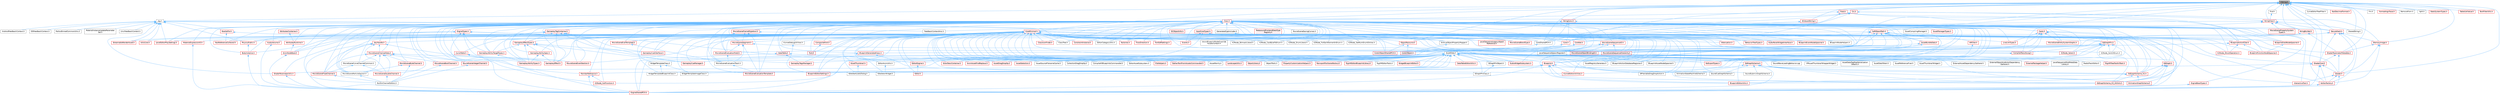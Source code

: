 digraph "CString.h"
{
 // INTERACTIVE_SVG=YES
 // LATEX_PDF_SIZE
  bgcolor="transparent";
  edge [fontname=Helvetica,fontsize=10,labelfontname=Helvetica,labelfontsize=10];
  node [fontname=Helvetica,fontsize=10,shape=box,height=0.2,width=0.4];
  Node1 [id="Node000001",label="CString.h",height=0.2,width=0.4,color="gray40", fillcolor="grey60", style="filled", fontcolor="black",tooltip=" "];
  Node1 -> Node2 [id="edge1_Node000001_Node000002",dir="back",color="steelblue1",style="solid",tooltip=" "];
  Node2 [id="Node000002",label="App.h",height=0.2,width=0.4,color="grey40", fillcolor="white", style="filled",URL="$de/d8b/App_8h.html",tooltip=" "];
  Node2 -> Node3 [id="edge2_Node000002_Node000003",dir="back",color="steelblue1",style="solid",tooltip=" "];
  Node3 [id="Node000003",label="AndroidFeedbackContext.h",height=0.2,width=0.4,color="grey40", fillcolor="white", style="filled",URL="$d3/ddd/AndroidFeedbackContext_8h.html",tooltip=" "];
  Node2 -> Node4 [id="edge3_Node000002_Node000004",dir="back",color="steelblue1",style="solid",tooltip=" "];
  Node4 [id="Node000004",label="Core.h",height=0.2,width=0.4,color="red", fillcolor="#FFF0F0", style="filled",URL="$d6/dd7/Core_8h.html",tooltip=" "];
  Node4 -> Node5 [id="edge4_Node000004_Node000005",dir="back",color="steelblue1",style="solid",tooltip=" "];
  Node5 [id="Node000005",label="CoreUObject.h",height=0.2,width=0.4,color="red", fillcolor="#FFF0F0", style="filled",URL="$d0/ded/CoreUObject_8h.html",tooltip=" "];
  Node2 -> Node13 [id="edge5_Node000002_Node000013",dir="back",color="steelblue1",style="solid",tooltip=" "];
  Node13 [id="Node000013",label="CoreSharedPCH.h",height=0.2,width=0.4,color="grey40", fillcolor="white", style="filled",URL="$d8/de5/CoreSharedPCH_8h.html",tooltip=" "];
  Node13 -> Node14 [id="edge6_Node000013_Node000014",dir="back",color="steelblue1",style="solid",tooltip=" "];
  Node14 [id="Node000014",label="CoreUObjectSharedPCH.h",height=0.2,width=0.4,color="red", fillcolor="#FFF0F0", style="filled",URL="$de/d2f/CoreUObjectSharedPCH_8h.html",tooltip=" "];
  Node2 -> Node18 [id="edge7_Node000002_Node000018",dir="back",color="steelblue1",style="solid",tooltip=" "];
  Node18 [id="Node000018",label="FeedbackContextAnsi.h",height=0.2,width=0.4,color="grey40", fillcolor="white", style="filled",URL="$de/d11/FeedbackContextAnsi_8h.html",tooltip=" "];
  Node2 -> Node19 [id="edge8_Node000002_Node000019",dir="back",color="steelblue1",style="solid",tooltip=" "];
  Node19 [id="Node000019",label="IOSFeedbackContext.h",height=0.2,width=0.4,color="grey40", fillcolor="white", style="filled",URL="$d5/daa/IOSFeedbackContext_8h.html",tooltip=" "];
  Node2 -> Node20 [id="edge9_Node000002_Node000020",dir="back",color="steelblue1",style="solid",tooltip=" "];
  Node20 [id="Node000020",label="LevelEditorPlaySettings.h",height=0.2,width=0.4,color="red", fillcolor="#FFF0F0", style="filled",URL="$d4/d3b/LevelEditorPlaySettings_8h.html",tooltip=" "];
  Node2 -> Node22 [id="edge10_Node000002_Node000022",dir="back",color="steelblue1",style="solid",tooltip=" "];
  Node22 [id="Node000022",label="MallocBinnedCommonUtils.h",height=0.2,width=0.4,color="grey40", fillcolor="white", style="filled",URL="$dc/ded/MallocBinnedCommonUtils_8h.html",tooltip=" "];
  Node2 -> Node23 [id="edge11_Node000002_Node000023",dir="back",color="steelblue1",style="solid",tooltip=" "];
  Node23 [id="Node000023",label="MaterialInstanceUpdateParameter\lSet.h",height=0.2,width=0.4,color="grey40", fillcolor="white", style="filled",URL="$dd/df7/MaterialInstanceUpdateParameterSet_8h.html",tooltip=" "];
  Node2 -> Node24 [id="edge12_Node000002_Node000024",dir="back",color="steelblue1",style="solid",tooltip=" "];
  Node24 [id="Node000024",label="ParallelFor.h",height=0.2,width=0.4,color="red", fillcolor="#FFF0F0", style="filled",URL="$d2/da1/ParallelFor_8h.html",tooltip=" "];
  Node24 -> Node13 [id="edge13_Node000024_Node000013",dir="back",color="steelblue1",style="solid",tooltip=" "];
  Node24 -> Node39 [id="edge14_Node000024_Node000039",dir="back",color="steelblue1",style="solid",tooltip=" "];
  Node39 [id="Node000039",label="FastReferenceCollector.h",height=0.2,width=0.4,color="red", fillcolor="#FFF0F0", style="filled",URL="$dd/d44/FastReferenceCollector_8h.html",tooltip=" "];
  Node2 -> Node212 [id="edge15_Node000002_Node000212",dir="back",color="steelblue1",style="solid",tooltip=" "];
  Node212 [id="Node000212",label="PhysicsPublic.h",height=0.2,width=0.4,color="red", fillcolor="#FFF0F0", style="filled",URL="$de/de4/PhysicsPublic_8h.html",tooltip=" "];
  Node212 -> Node213 [id="edge16_Node000212_Node000213",dir="back",color="steelblue1",style="solid",tooltip=" "];
  Node213 [id="Node000213",label="BodyInstance.h",height=0.2,width=0.4,color="red", fillcolor="#FFF0F0", style="filled",URL="$d3/d42/BodyInstance_8h.html",tooltip=" "];
  Node213 -> Node16 [id="edge17_Node000213_Node000016",dir="back",color="steelblue1",style="solid",tooltip=" "];
  Node16 [id="Node000016",label="EngineSharedPCH.h",height=0.2,width=0.4,color="red", fillcolor="#FFF0F0", style="filled",URL="$dc/dbb/EngineSharedPCH_8h.html",tooltip=" "];
  Node2 -> Node571 [id="edge18_Node000002_Node000571",dir="back",color="steelblue1",style="solid",tooltip=" "];
  Node571 [id="Node000571",label="ShaderParameterUtils.h",height=0.2,width=0.4,color="red", fillcolor="#FFF0F0", style="filled",URL="$d9/dfb/ShaderParameterUtils_8h.html",tooltip=" "];
  Node571 -> Node16 [id="edge19_Node000571_Node000016",dir="back",color="steelblue1",style="solid",tooltip=" "];
  Node2 -> Node596 [id="edge20_Node000002_Node000596",dir="back",color="steelblue1",style="solid",tooltip=" "];
  Node596 [id="Node000596",label="StreamableRenderAsset.h",height=0.2,width=0.4,color="red", fillcolor="#FFF0F0", style="filled",URL="$d3/dbd/StreamableRenderAsset_8h.html",tooltip=" "];
  Node2 -> Node921 [id="edge21_Node000002_Node000921",dir="back",color="steelblue1",style="solid",tooltip=" "];
  Node921 [id="Node000921",label="UnixFeedbackContext.h",height=0.2,width=0.4,color="grey40", fillcolor="white", style="filled",URL="$d2/db0/UnixFeedbackContext_8h.html",tooltip=" "];
  Node2 -> Node922 [id="edge22_Node000002_Node000922",dir="back",color="steelblue1",style="solid",tooltip=" "];
  Node922 [id="Node000922",label="UtilsCore.h",height=0.2,width=0.4,color="red", fillcolor="#FFF0F0", style="filled",URL="$d2/d12/UtilsCore_8h.html",tooltip=" "];
  Node1 -> Node924 [id="edge23_Node000001_Node000924",dir="back",color="steelblue1",style="solid",tooltip=" "];
  Node924 [id="Node000924",label="AssetData.h",height=0.2,width=0.4,color="grey40", fillcolor="white", style="filled",URL="$d9/d19/AssetData_8h.html",tooltip=" "];
  Node924 -> Node925 [id="edge24_Node000924_Node000925",dir="back",color="steelblue1",style="solid",tooltip=" "];
  Node925 [id="Node000925",label="ActorDescContainer.h",height=0.2,width=0.4,color="red", fillcolor="#FFF0F0", style="filled",URL="$de/df0/ActorDescContainer_8h.html",tooltip=" "];
  Node924 -> Node931 [id="edge25_Node000924_Node000931",dir="back",color="steelblue1",style="solid",tooltip=" "];
  Node931 [id="Node000931",label="AnimAssetFindReplace.h",height=0.2,width=0.4,color="red", fillcolor="#FFF0F0", style="filled",URL="$d2/d3f/AnimAssetFindReplace_8h.html",tooltip=" "];
  Node924 -> Node935 [id="edge26_Node000924_Node000935",dir="back",color="steelblue1",style="solid",tooltip=" "];
  Node935 [id="Node000935",label="AnimationGraphSchema.h",height=0.2,width=0.4,color="red", fillcolor="#FFF0F0", style="filled",URL="$dc/d75/AnimationGraphSchema_8h.html",tooltip=" "];
  Node924 -> Node938 [id="edge27_Node000924_Node000938",dir="back",color="steelblue1",style="solid",tooltip=" "];
  Node938 [id="Node000938",label="AnimationStateMachineSchema.h",height=0.2,width=0.4,color="grey40", fillcolor="white", style="filled",URL="$d7/d8c/AnimationStateMachineSchema_8h.html",tooltip=" "];
  Node924 -> Node939 [id="edge28_Node000924_Node000939",dir="back",color="steelblue1",style="solid",tooltip=" "];
  Node939 [id="Node000939",label="AssetDataTagMapSerialization\lDetails.h",height=0.2,width=0.4,color="grey40", fillcolor="white", style="filled",URL="$d5/d67/AssetDataTagMapSerializationDetails_8h.html",tooltip=" "];
  Node924 -> Node940 [id="edge29_Node000924_Node000940",dir="back",color="steelblue1",style="solid",tooltip=" "];
  Node940 [id="Node000940",label="AssetDataToken.h",height=0.2,width=0.4,color="grey40", fillcolor="white", style="filled",URL="$d2/da5/AssetDataToken_8h.html",tooltip=" "];
  Node924 -> Node941 [id="edge30_Node000924_Node000941",dir="back",color="steelblue1",style="solid",tooltip=" "];
  Node941 [id="Node000941",label="AssetDragDropOp.h",height=0.2,width=0.4,color="red", fillcolor="#FFF0F0", style="filled",URL="$df/dda/AssetDragDropOp_8h.html",tooltip=" "];
  Node924 -> Node943 [id="edge31_Node000924_Node000943",dir="back",color="steelblue1",style="solid",tooltip=" "];
  Node943 [id="Node000943",label="AssetReferenceFixer.h",height=0.2,width=0.4,color="grey40", fillcolor="white", style="filled",URL="$dd/da4/AssetReferenceFixer_8h.html",tooltip=" "];
  Node924 -> Node944 [id="edge32_Node000924_Node000944",dir="back",color="steelblue1",style="solid",tooltip=" "];
  Node944 [id="Node000944",label="AssetRegistryGenerator.h",height=0.2,width=0.4,color="grey40", fillcolor="white", style="filled",URL="$df/dd1/AssetRegistryGenerator_8h.html",tooltip=" "];
  Node924 -> Node945 [id="edge33_Node000924_Node000945",dir="back",color="steelblue1",style="solid",tooltip=" "];
  Node945 [id="Node000945",label="AssetSelection.h",height=0.2,width=0.4,color="red", fillcolor="#FFF0F0", style="filled",URL="$d2/d2c/AssetSelection_8h.html",tooltip=" "];
  Node924 -> Node946 [id="edge34_Node000924_Node000946",dir="back",color="steelblue1",style="solid",tooltip=" "];
  Node946 [id="Node000946",label="AssetSourceFilenameCache.h",height=0.2,width=0.4,color="grey40", fillcolor="white", style="filled",URL="$dd/d16/AssetSourceFilenameCache_8h.html",tooltip=" "];
  Node924 -> Node947 [id="edge35_Node000924_Node000947",dir="back",color="steelblue1",style="solid",tooltip=" "];
  Node947 [id="Node000947",label="AssetThumbnail.h",height=0.2,width=0.4,color="red", fillcolor="#FFF0F0", style="filled",URL="$d7/d61/AssetThumbnail_8h.html",tooltip=" "];
  Node947 -> Node956 [id="edge36_Node000947_Node000956",dir="back",color="steelblue1",style="solid",tooltip=" "];
  Node956 [id="Node000956",label="SDeleteAssetsDialog.h",height=0.2,width=0.4,color="grey40", fillcolor="white", style="filled",URL="$d7/d0d/SDeleteAssetsDialog_8h.html",tooltip=" "];
  Node924 -> Node957 [id="edge37_Node000924_Node000957",dir="back",color="steelblue1",style="solid",tooltip=" "];
  Node957 [id="Node000957",label="AssetThumbnailWidget.h",height=0.2,width=0.4,color="grey40", fillcolor="white", style="filled",URL="$d8/d2a/AssetThumbnailWidget_8h.html",tooltip=" "];
  Node924 -> Node958 [id="edge38_Node000924_Node000958",dir="back",color="steelblue1",style="solid",tooltip=" "];
  Node958 [id="Node000958",label="AudioWidgetSubsystem.h",height=0.2,width=0.4,color="red", fillcolor="#FFF0F0", style="filled",URL="$de/d1b/AudioWidgetSubsystem_8h.html",tooltip=" "];
  Node924 -> Node960 [id="edge39_Node000924_Node000960",dir="back",color="steelblue1",style="solid",tooltip=" "];
  Node960 [id="Node000960",label="BlueprintActionDatabaseRegistrar.h",height=0.2,width=0.4,color="grey40", fillcolor="white", style="filled",URL="$d5/d5d/BlueprintActionDatabaseRegistrar_8h.html",tooltip=" "];
  Node924 -> Node961 [id="edge40_Node000924_Node000961",dir="back",color="steelblue1",style="solid",tooltip=" "];
  Node961 [id="Node000961",label="BlueprintAssetNodeSpawner.h",height=0.2,width=0.4,color="grey40", fillcolor="white", style="filled",URL="$d2/d56/BlueprintAssetNodeSpawner_8h.html",tooltip=" "];
  Node924 -> Node962 [id="edge41_Node000924_Node000962",dir="back",color="steelblue1",style="solid",tooltip=" "];
  Node962 [id="Node000962",label="CollectionDragDropOp.h",height=0.2,width=0.4,color="grey40", fillcolor="white", style="filled",URL="$d6/d23/CollectionDragDropOp_8h.html",tooltip=" "];
  Node924 -> Node963 [id="edge42_Node000924_Node000963",dir="back",color="steelblue1",style="solid",tooltip=" "];
  Node963 [id="Node000963",label="CompileAllBlueprintsCommandlet.h",height=0.2,width=0.4,color="grey40", fillcolor="white", style="filled",URL="$d4/d7d/CompileAllBlueprintsCommandlet_8h.html",tooltip=" "];
  Node924 -> Node964 [id="edge43_Node000924_Node000964",dir="back",color="steelblue1",style="solid",tooltip=" "];
  Node964 [id="Node000964",label="DataTableEditorUtils.h",height=0.2,width=0.4,color="red", fillcolor="#FFF0F0", style="filled",URL="$d6/d6f/DataTableEditorUtils_8h.html",tooltip=" "];
  Node924 -> Node966 [id="edge44_Node000924_Node000966",dir="back",color="steelblue1",style="solid",tooltip=" "];
  Node966 [id="Node000966",label="EdGraphSchema.h",height=0.2,width=0.4,color="red", fillcolor="#FFF0F0", style="filled",URL="$d2/dce/EdGraphSchema_8h.html",tooltip=" "];
  Node966 -> Node935 [id="edge45_Node000966_Node000935",dir="back",color="steelblue1",style="solid",tooltip=" "];
  Node966 -> Node938 [id="edge46_Node000966_Node000938",dir="back",color="steelblue1",style="solid",tooltip=" "];
  Node966 -> Node1100 [id="edge47_Node000966_Node001100",dir="back",color="steelblue1",style="solid",tooltip=" "];
  Node1100 [id="Node001100",label="EdGraphSchema_K2.h",height=0.2,width=0.4,color="red", fillcolor="#FFF0F0", style="filled",URL="$d0/dcf/EdGraphSchema__K2_8h.html",tooltip=" "];
  Node1100 -> Node935 [id="edge48_Node001100_Node000935",dir="back",color="steelblue1",style="solid",tooltip=" "];
  Node1100 -> Node1103 [id="edge49_Node001100_Node001103",dir="back",color="steelblue1",style="solid",tooltip=" "];
  Node1103 [id="Node001103",label="BlueprintEditorUtils.h",height=0.2,width=0.4,color="red", fillcolor="#FFF0F0", style="filled",URL="$d7/d3d/BlueprintEditorUtils_8h.html",tooltip=" "];
  Node1100 -> Node1105 [id="edge50_Node001100_Node001105",dir="back",color="steelblue1",style="solid",tooltip=" "];
  Node1105 [id="Node001105",label="EdGraphSchema_K2_Actions.h",height=0.2,width=0.4,color="red", fillcolor="#FFF0F0", style="filled",URL="$d8/d9c/EdGraphSchema__K2__Actions_8h.html",tooltip=" "];
  Node966 -> Node1105 [id="edge51_Node000966_Node001105",dir="back",color="steelblue1",style="solid",tooltip=" "];
  Node966 -> Node16 [id="edge52_Node000966_Node000016",dir="back",color="steelblue1",style="solid",tooltip=" "];
  Node966 -> Node1258 [id="edge53_Node000966_Node001258",dir="back",color="steelblue1",style="solid",tooltip=" "];
  Node1258 [id="Node001258",label="SoundCueGraphSchema.h",height=0.2,width=0.4,color="grey40", fillcolor="white", style="filled",URL="$d7/d4a/SoundCueGraphSchema_8h.html",tooltip=" "];
  Node966 -> Node980 [id="edge54_Node000966_Node000980",dir="back",color="steelblue1",style="solid",tooltip=" "];
  Node980 [id="Node000980",label="SoundSubmixGraphSchema.h",height=0.2,width=0.4,color="grey40", fillcolor="white", style="filled",URL="$dc/ddf/SoundSubmixGraphSchema_8h.html",tooltip=" "];
  Node924 -> Node1100 [id="edge55_Node000924_Node001100",dir="back",color="steelblue1",style="solid",tooltip=" "];
  Node924 -> Node620 [id="edge56_Node000924_Node000620",dir="back",color="steelblue1",style="solid",tooltip=" "];
  Node620 [id="Node000620",label="Editor.h",height=0.2,width=0.4,color="red", fillcolor="#FFF0F0", style="filled",URL="$de/d6e/Editor_8h.html",tooltip=" "];
  Node924 -> Node1259 [id="edge57_Node000924_Node001259",dir="back",color="steelblue1",style="solid",tooltip=" "];
  Node1259 [id="Node001259",label="EditorAnimUtils.h",height=0.2,width=0.4,color="grey40", fillcolor="white", style="filled",URL="$d1/dd4/EditorAnimUtils_8h.html",tooltip=" "];
  Node1259 -> Node738 [id="edge58_Node001259_Node000738",dir="back",color="steelblue1",style="solid",tooltip=" "];
  Node738 [id="Node000738",label="SSkeletonWidget.h",height=0.2,width=0.4,color="grey40", fillcolor="white", style="filled",URL="$dd/da7/SSkeletonWidget_8h.html",tooltip=" "];
  Node924 -> Node1260 [id="edge59_Node000924_Node001260",dir="back",color="steelblue1",style="solid",tooltip=" "];
  Node1260 [id="Node001260",label="EditorAssetSubsystem.h",height=0.2,width=0.4,color="grey40", fillcolor="white", style="filled",URL="$df/d69/EditorAssetSubsystem_8h.html",tooltip=" "];
  Node924 -> Node1261 [id="edge60_Node000924_Node001261",dir="back",color="steelblue1",style="solid",tooltip=" "];
  Node1261 [id="Node001261",label="EditorEngine.h",height=0.2,width=0.4,color="red", fillcolor="#FFF0F0", style="filled",URL="$da/d0c/EditorEngine_8h.html",tooltip=" "];
  Node1261 -> Node620 [id="edge61_Node001261_Node000620",dir="back",color="steelblue1",style="solid",tooltip=" "];
  Node924 -> Node16 [id="edge62_Node000924_Node000016",dir="back",color="steelblue1",style="solid",tooltip=" "];
  Node924 -> Node1264 [id="edge63_Node000924_Node001264",dir="back",color="steelblue1",style="solid",tooltip=" "];
  Node1264 [id="Node001264",label="ExternalAssetDependencyGatherer.h",height=0.2,width=0.4,color="grey40", fillcolor="white", style="filled",URL="$da/dbe/ExternalAssetDependencyGatherer_8h.html",tooltip=" "];
  Node924 -> Node1265 [id="edge64_Node000924_Node001265",dir="back",color="steelblue1",style="solid",tooltip=" "];
  Node1265 [id="Node001265",label="ExternalObjectAndActorDependency\lGatherer.h",height=0.2,width=0.4,color="grey40", fillcolor="white", style="filled",URL="$d3/d4e/ExternalObjectAndActorDependencyGatherer_8h.html",tooltip=" "];
  Node924 -> Node1266 [id="edge65_Node000924_Node001266",dir="back",color="steelblue1",style="solid",tooltip=" "];
  Node1266 [id="Node001266",label="ExternalPackageHelper.h",height=0.2,width=0.4,color="red", fillcolor="#FFF0F0", style="filled",URL="$d3/d2f/ExternalPackageHelper_8h.html",tooltip=" "];
  Node924 -> Node1268 [id="edge66_Node000924_Node001268",dir="back",color="steelblue1",style="solid",tooltip=" "];
  Node1268 [id="Node001268",label="FileHelpers.h",height=0.2,width=0.4,color="red", fillcolor="#FFF0F0", style="filled",URL="$d9/d82/FileHelpers_8h.html",tooltip=" "];
  Node924 -> Node1270 [id="edge67_Node000924_Node001270",dir="back",color="steelblue1",style="solid",tooltip=" "];
  Node1270 [id="Node001270",label="GameplayCueManager.h",height=0.2,width=0.4,color="red", fillcolor="#FFF0F0", style="filled",URL="$d7/d4e/GameplayCueManager_8h.html",tooltip=" "];
  Node924 -> Node1273 [id="edge68_Node000924_Node001273",dir="back",color="steelblue1",style="solid",tooltip=" "];
  Node1273 [id="Node001273",label="GameplayTagsManager.h",height=0.2,width=0.4,color="red", fillcolor="#FFF0F0", style="filled",URL="$d5/dc9/GameplayTagsManager_8h.html",tooltip=" "];
  Node924 -> Node1331 [id="edge69_Node000924_Node001331",dir="back",color="steelblue1",style="solid",tooltip=" "];
  Node1331 [id="Node001331",label="GatherTextFromAssetsCommandlet.h",height=0.2,width=0.4,color="red", fillcolor="#FFF0F0", style="filled",URL="$df/da5/GatherTextFromAssetsCommandlet_8h.html",tooltip=" "];
  Node924 -> Node1332 [id="edge70_Node000924_Node001332",dir="back",color="steelblue1",style="solid",tooltip=" "];
  Node1332 [id="Node001332",label="IAssetFamily.h",height=0.2,width=0.4,color="grey40", fillcolor="white", style="filled",URL="$d5/d12/IAssetFamily_8h.html",tooltip=" "];
  Node924 -> Node1333 [id="edge71_Node000924_Node001333",dir="back",color="steelblue1",style="solid",tooltip=" "];
  Node1333 [id="Node001333",label="LandscapeUtils.h",height=0.2,width=0.4,color="red", fillcolor="#FFF0F0", style="filled",URL="$d0/dc0/LandscapeUtils_8h.html",tooltip=" "];
  Node924 -> Node1337 [id="edge72_Node000924_Node001337",dir="back",color="steelblue1",style="solid",tooltip=" "];
  Node1337 [id="Node001337",label="LevelSequenceShotMetaData\lLibrary.h",height=0.2,width=0.4,color="grey40", fillcolor="white", style="filled",URL="$d2/d37/LevelSequenceShotMetaDataLibrary_8h.html",tooltip=" "];
  Node924 -> Node1338 [id="edge73_Node000924_Node001338",dir="back",color="steelblue1",style="solid",tooltip=" "];
  Node1338 [id="Node001338",label="MediaTrackEditor.h",height=0.2,width=0.4,color="grey40", fillcolor="white", style="filled",URL="$d0/d41/MediaTrackEditor_8h.html",tooltip=" "];
  Node924 -> Node1339 [id="edge74_Node000924_Node001339",dir="back",color="steelblue1",style="solid",tooltip=" "];
  Node1339 [id="Node001339",label="NoExportTypes.h",height=0.2,width=0.4,color="red", fillcolor="#FFF0F0", style="filled",URL="$d3/d21/NoExportTypes_8h.html",tooltip=" "];
  Node924 -> Node1416 [id="edge75_Node000924_Node001416",dir="back",color="steelblue1",style="solid",tooltip=" "];
  Node1416 [id="Node001416",label="ObjectLibrary.h",height=0.2,width=0.4,color="red", fillcolor="#FFF0F0", style="filled",URL="$d8/de1/ObjectLibrary_8h.html",tooltip=" "];
  Node924 -> Node1417 [id="edge76_Node000924_Node001417",dir="back",color="steelblue1",style="solid",tooltip=" "];
  Node1417 [id="Node001417",label="ObjectTools.h",height=0.2,width=0.4,color="grey40", fillcolor="white", style="filled",URL="$d3/d71/ObjectTools_8h.html",tooltip=" "];
  Node924 -> Node1418 [id="edge77_Node000924_Node001418",dir="back",color="steelblue1",style="solid",tooltip=" "];
  Node1418 [id="Node001418",label="PropertyCustomizationHelpers.h",height=0.2,width=0.4,color="red", fillcolor="#FFF0F0", style="filled",URL="$d7/dd0/PropertyCustomizationHelpers_8h.html",tooltip=" "];
  Node924 -> Node1420 [id="edge78_Node000924_Node001420",dir="back",color="steelblue1",style="solid",tooltip=" "];
  Node1420 [id="Node001420",label="ReimportFbxSceneFactory.h",height=0.2,width=0.4,color="red", fillcolor="#FFF0F0", style="filled",URL="$dc/d5f/ReimportFbxSceneFactory_8h.html",tooltip=" "];
  Node924 -> Node1115 [id="edge79_Node000924_Node001115",dir="back",color="steelblue1",style="solid",tooltip=" "];
  Node1115 [id="Node001115",label="RigVMEditorBlueprintLibrary.h",height=0.2,width=0.4,color="red", fillcolor="#FFF0F0", style="filled",URL="$d9/d31/RigVMEditorBlueprintLibrary_8h.html",tooltip=" "];
  Node924 -> Node1421 [id="edge80_Node000924_Node001421",dir="back",color="steelblue1",style="solid",tooltip=" "];
  Node1421 [id="Node001421",label="RigVMEditorTools.h",height=0.2,width=0.4,color="grey40", fillcolor="white", style="filled",URL="$d5/ddd/RigVMEditorTools_8h.html",tooltip=" "];
  Node924 -> Node1128 [id="edge81_Node000924_Node001128",dir="back",color="steelblue1",style="solid",tooltip=" "];
  Node1128 [id="Node001128",label="RigVMTreeToolkitTask.h",height=0.2,width=0.4,color="red", fillcolor="#FFF0F0", style="filled",URL="$d1/dd5/RigVMTreeToolkitTask_8h.html",tooltip=" "];
  Node924 -> Node956 [id="edge82_Node000924_Node000956",dir="back",color="steelblue1",style="solid",tooltip=" "];
  Node924 -> Node1081 [id="edge83_Node000924_Node001081",dir="back",color="steelblue1",style="solid",tooltip=" "];
  Node1081 [id="Node001081",label="SGraphPinClass.h",height=0.2,width=0.4,color="grey40", fillcolor="white", style="filled",URL="$df/d8d/SGraphPinClass_8h.html",tooltip=" "];
  Node924 -> Node1080 [id="edge84_Node000924_Node001080",dir="back",color="steelblue1",style="solid",tooltip=" "];
  Node1080 [id="Node001080",label="SGraphPinObject.h",height=0.2,width=0.4,color="grey40", fillcolor="white", style="filled",URL="$da/dd6/SGraphPinObject_8h.html",tooltip=" "];
  Node1080 -> Node1081 [id="edge85_Node001080_Node001081",dir="back",color="steelblue1",style="solid",tooltip=" "];
  Node924 -> Node738 [id="edge86_Node000924_Node000738",dir="back",color="steelblue1",style="solid",tooltip=" "];
  Node924 -> Node1258 [id="edge87_Node000924_Node001258",dir="back",color="steelblue1",style="solid",tooltip=" "];
  Node924 -> Node980 [id="edge88_Node000924_Node000980",dir="back",color="steelblue1",style="solid",tooltip=" "];
  Node924 -> Node1422 [id="edge89_Node000924_Node001422",dir="back",color="steelblue1",style="solid",tooltip=" "];
  Node1422 [id="Node001422",label="SoundWaveLoadingBehavior.cpp",height=0.2,width=0.4,color="grey40", fillcolor="white", style="filled",URL="$d7/d95/SoundWaveLoadingBehavior_8cpp.html",tooltip=" "];
  Node924 -> Node1423 [id="edge90_Node000924_Node001423",dir="back",color="steelblue1",style="solid",tooltip=" "];
  Node1423 [id="Node001423",label="VPAssetThumbnailWrapperWidget.h",height=0.2,width=0.4,color="grey40", fillcolor="white", style="filled",URL="$d8/da8/VPAssetThumbnailWrapperWidget_8h.html",tooltip=" "];
  Node924 -> Node793 [id="edge91_Node000924_Node000793",dir="back",color="steelblue1",style="solid",tooltip=" "];
  Node793 [id="Node000793",label="WidgetBlueprintEditor.h",height=0.2,width=0.4,color="red", fillcolor="#FFF0F0", style="filled",URL="$d6/d04/WidgetBlueprintEditor_8h.html",tooltip=" "];
  Node924 -> Node1424 [id="edge92_Node000924_Node001424",dir="back",color="steelblue1",style="solid",tooltip=" "];
  Node1424 [id="Node001424",label="WidgetTemplateBlueprintClass.h",height=0.2,width=0.4,color="grey40", fillcolor="white", style="filled",URL="$d4/d8e/WidgetTemplateBlueprintClass_8h.html",tooltip=" "];
  Node924 -> Node1425 [id="edge93_Node000924_Node001425",dir="back",color="steelblue1",style="solid",tooltip=" "];
  Node1425 [id="Node001425",label="WidgetTemplateClass.h",height=0.2,width=0.4,color="grey40", fillcolor="white", style="filled",URL="$df/da5/WidgetTemplateClass_8h.html",tooltip=" "];
  Node1425 -> Node1424 [id="edge94_Node001425_Node001424",dir="back",color="steelblue1",style="solid",tooltip=" "];
  Node1425 -> Node1426 [id="edge95_Node001425_Node001426",dir="back",color="steelblue1",style="solid",tooltip=" "];
  Node1426 [id="Node001426",label="WidgetTemplateImageClass.h",height=0.2,width=0.4,color="grey40", fillcolor="white", style="filled",URL="$d1/d00/WidgetTemplateImageClass_8h.html",tooltip=" "];
  Node924 -> Node1426 [id="edge96_Node000924_Node001426",dir="back",color="steelblue1",style="solid",tooltip=" "];
  Node1 -> Node1427 [id="edge97_Node000001_Node001427",dir="back",color="steelblue1",style="solid",tooltip=" "];
  Node1427 [id="Node001427",label="Class.h",height=0.2,width=0.4,color="red", fillcolor="#FFF0F0", style="filled",URL="$d4/d05/Class_8h.html",tooltip=" "];
  Node1427 -> Node1428 [id="edge98_Node001427_Node001428",dir="back",color="steelblue1",style="solid",tooltip=" "];
  Node1428 [id="Node001428",label="ARFilter.h",height=0.2,width=0.4,color="red", fillcolor="#FFF0F0", style="filled",URL="$da/df2/ARFilter_8h.html",tooltip=" "];
  Node1428 -> Node1339 [id="edge99_Node001428_Node001339",dir="back",color="steelblue1",style="solid",tooltip=" "];
  Node1427 -> Node1433 [id="edge100_Node001427_Node001433",dir="back",color="steelblue1",style="solid",tooltip=" "];
  Node1433 [id="Node001433",label="AnimNodeBase.h",height=0.2,width=0.4,color="red", fillcolor="#FFF0F0", style="filled",URL="$d9/dce/AnimNodeBase_8h.html",tooltip=" "];
  Node1433 -> Node16 [id="edge101_Node001433_Node000016",dir="back",color="steelblue1",style="solid",tooltip=" "];
  Node1427 -> Node1466 [id="edge102_Node001427_Node001466",dir="back",color="steelblue1",style="solid",tooltip=" "];
  Node1466 [id="Node001466",label="ArchiveObjectPropertyMapper.h",height=0.2,width=0.4,color="grey40", fillcolor="white", style="filled",URL="$dc/d9a/ArchiveObjectPropertyMapper_8h.html",tooltip=" "];
  Node1466 -> Node5 [id="edge103_Node001466_Node000005",dir="back",color="steelblue1",style="solid",tooltip=" "];
  Node1427 -> Node1467 [id="edge104_Node001427_Node001467",dir="back",color="steelblue1",style="solid",tooltip=" "];
  Node1467 [id="Node001467",label="AssetBundleData.h",height=0.2,width=0.4,color="red", fillcolor="#FFF0F0", style="filled",URL="$df/d47/AssetBundleData_8h.html",tooltip=" "];
  Node1467 -> Node924 [id="edge105_Node001467_Node000924",dir="back",color="steelblue1",style="solid",tooltip=" "];
  Node1467 -> Node1339 [id="edge106_Node001467_Node001339",dir="back",color="steelblue1",style="solid",tooltip=" "];
  Node1427 -> Node1536 [id="edge107_Node001427_Node001536",dir="back",color="steelblue1",style="solid",tooltip=" "];
  Node1536 [id="Node001536",label="AssetCompilingManager.h",height=0.2,width=0.4,color="grey40", fillcolor="white", style="filled",URL="$d2/d23/AssetCompilingManager_8h.html",tooltip=" "];
  Node1427 -> Node924 [id="edge108_Node001427_Node000924",dir="back",color="steelblue1",style="solid",tooltip=" "];
  Node1427 -> Node1537 [id="edge109_Node001427_Node001537",dir="back",color="steelblue1",style="solid",tooltip=" "];
  Node1537 [id="Node001537",label="AssetManagerTypes.h",height=0.2,width=0.4,color="red", fillcolor="#FFF0F0", style="filled",URL="$d6/d98/AssetManagerTypes_8h.html",tooltip=" "];
  Node1427 -> Node1539 [id="edge110_Node001427_Node001539",dir="back",color="steelblue1",style="solid",tooltip=" "];
  Node1539 [id="Node001539",label="Attenuation.h",height=0.2,width=0.4,color="red", fillcolor="#FFF0F0", style="filled",URL="$d3/d18/Attenuation_8h.html",tooltip=" "];
  Node1427 -> Node1565 [id="edge111_Node001427_Node001565",dir="back",color="steelblue1",style="solid",tooltip=" "];
  Node1565 [id="Node001565",label="AttributesContainer.h",height=0.2,width=0.4,color="red", fillcolor="#FFF0F0", style="filled",URL="$d7/db7/AttributesContainer_8h.html",tooltip=" "];
  Node1565 -> Node1566 [id="edge112_Node001565_Node001566",dir="back",color="steelblue1",style="solid",tooltip=" "];
  Node1566 [id="Node001566",label="AttributesRuntime.h",height=0.2,width=0.4,color="red", fillcolor="#FFF0F0", style="filled",URL="$dc/dc1/AttributesRuntime_8h.html",tooltip=" "];
  Node1566 -> Node1433 [id="edge113_Node001566_Node001433",dir="back",color="steelblue1",style="solid",tooltip=" "];
  Node1427 -> Node1566 [id="edge114_Node001427_Node001566",dir="back",color="steelblue1",style="solid",tooltip=" "];
  Node1427 -> Node1574 [id="edge115_Node001427_Node001574",dir="back",color="steelblue1",style="solid",tooltip=" "];
  Node1574 [id="Node001574",label="AudioPanelWidgetInterface.h",height=0.2,width=0.4,color="red", fillcolor="#FFF0F0", style="filled",URL="$da/d52/AudioPanelWidgetInterface_8h.html",tooltip=" "];
  Node1427 -> Node1576 [id="edge116_Node001427_Node001576",dir="back",color="steelblue1",style="solid",tooltip=" "];
  Node1576 [id="Node001576",label="AudioVolume.h",height=0.2,width=0.4,color="red", fillcolor="#FFF0F0", style="filled",URL="$dd/dbb/AudioVolume_8h.html",tooltip=" "];
  Node1576 -> Node16 [id="edge117_Node001576_Node000016",dir="back",color="steelblue1",style="solid",tooltip=" "];
  Node1427 -> Node958 [id="edge118_Node001427_Node000958",dir="back",color="steelblue1",style="solid",tooltip=" "];
  Node1427 -> Node784 [id="edge119_Node001427_Node000784",dir="back",color="steelblue1",style="solid",tooltip=" "];
  Node784 [id="Node000784",label="BPVariableDragDropAction.h",height=0.2,width=0.4,color="grey40", fillcolor="white", style="filled",URL="$dd/d23/BPVariableDragDropAction_8h.html",tooltip=" "];
  Node1427 -> Node1586 [id="edge120_Node001427_Node001586",dir="back",color="steelblue1",style="solid",tooltip=" "];
  Node1586 [id="Node001586",label="BehaviorTreeTypes.h",height=0.2,width=0.4,color="red", fillcolor="#FFF0F0", style="filled",URL="$db/d7c/BehaviorTreeTypes_8h.html",tooltip=" "];
  Node1427 -> Node1652 [id="edge121_Node001427_Node001652",dir="back",color="steelblue1",style="solid",tooltip=" "];
  Node1652 [id="Node001652",label="Blueprint.h",height=0.2,width=0.4,color="red", fillcolor="#FFF0F0", style="filled",URL="$d8/d4d/Blueprint_8h.html",tooltip=" "];
  Node1652 -> Node784 [id="edge122_Node001652_Node000784",dir="back",color="steelblue1",style="solid",tooltip=" "];
  Node1652 -> Node1243 [id="edge123_Node001652_Node001243",dir="back",color="steelblue1",style="solid",tooltip=" "];
  Node1243 [id="Node001243",label="BlueprintEditorSettings.h",height=0.2,width=0.4,color="red", fillcolor="#FFF0F0", style="filled",URL="$d4/dbc/BlueprintEditorSettings_8h.html",tooltip=" "];
  Node1652 -> Node1103 [id="edge124_Node001652_Node001103",dir="back",color="steelblue1",style="solid",tooltip=" "];
  Node1652 -> Node1105 [id="edge125_Node001652_Node001105",dir="back",color="steelblue1",style="solid",tooltip=" "];
  Node1652 -> Node16 [id="edge126_Node001652_Node000016",dir="back",color="steelblue1",style="solid",tooltip=" "];
  Node1652 -> Node1731 [id="edge127_Node001652_Node001731",dir="back",color="steelblue1",style="solid",tooltip=" "];
  Node1731 [id="Node001731",label="KismetEditorUtilities.h",height=0.2,width=0.4,color="red", fillcolor="#FFF0F0", style="filled",URL="$d4/d72/KismetEditorUtilities_8h.html",tooltip=" "];
  Node1652 -> Node1735 [id="edge128_Node001652_Node001735",dir="back",color="steelblue1",style="solid",tooltip=" "];
  Node1735 [id="Node001735",label="MemberReference.h",height=0.2,width=0.4,color="red", fillcolor="#FFF0F0", style="filled",URL="$dc/d3d/MemberReference_8h.html",tooltip=" "];
  Node1735 -> Node16 [id="edge129_Node001735_Node000016",dir="back",color="steelblue1",style="solid",tooltip=" "];
  Node1735 -> Node993 [id="edge130_Node001735_Node000993",dir="back",color="steelblue1",style="solid",tooltip=" "];
  Node993 [id="Node000993",label="K2Node_CallFunction.h",height=0.2,width=0.4,color="red", fillcolor="#FFF0F0", style="filled",URL="$d5/d5f/K2Node__CallFunction_8h.html",tooltip=" "];
  Node1427 -> Node960 [id="edge131_Node001427_Node000960",dir="back",color="steelblue1",style="solid",tooltip=" "];
  Node1427 -> Node1758 [id="edge132_Node001427_Node001758",dir="back",color="steelblue1",style="solid",tooltip=" "];
  Node1758 [id="Node001758",label="BlueprintActionFilter.h",height=0.2,width=0.4,color="red", fillcolor="#FFF0F0", style="filled",URL="$d5/d2a/BlueprintActionFilter_8h.html",tooltip=" "];
  Node1758 -> Node1677 [id="edge133_Node001758_Node001677",dir="back",color="steelblue1",style="solid",tooltip=" "];
  Node1677 [id="Node001677",label="BlueprintFunctionNodeSpawner.h",height=0.2,width=0.4,color="red", fillcolor="#FFF0F0", style="filled",URL="$d0/d59/BlueprintFunctionNodeSpawner_8h.html",tooltip=" "];
  Node1758 -> Node993 [id="edge134_Node001758_Node000993",dir="back",color="steelblue1",style="solid",tooltip=" "];
  Node1758 -> Node1722 [id="edge135_Node001758_Node001722",dir="back",color="steelblue1",style="solid",tooltip=" "];
  Node1722 [id="Node001722",label="K2Node_StructOperation.h",height=0.2,width=0.4,color="red", fillcolor="#FFF0F0", style="filled",URL="$d1/d1c/K2Node__StructOperation_8h.html",tooltip=" "];
  Node1427 -> Node961 [id="edge136_Node001427_Node000961",dir="back",color="steelblue1",style="solid",tooltip=" "];
  Node1427 -> Node1243 [id="edge137_Node001427_Node001243",dir="back",color="steelblue1",style="solid",tooltip=" "];
  Node1427 -> Node1103 [id="edge138_Node001427_Node001103",dir="back",color="steelblue1",style="solid",tooltip=" "];
  Node1427 -> Node1026 [id="edge139_Node001427_Node001026",dir="back",color="steelblue1",style="solid",tooltip=" "];
  Node1026 [id="Node001026",label="BlueprintEventNodeSpawner.h",height=0.2,width=0.4,color="red", fillcolor="#FFF0F0", style="filled",URL="$d4/dd3/BlueprintEventNodeSpawner_8h.html",tooltip=" "];
  Node1427 -> Node1676 [id="edge140_Node001427_Node001676",dir="back",color="steelblue1",style="solid",tooltip=" "];
  Node1676 [id="Node001676",label="BlueprintFieldNodeSpawner.h",height=0.2,width=0.4,color="red", fillcolor="#FFF0F0", style="filled",URL="$da/d70/BlueprintFieldNodeSpawner_8h.html",tooltip=" "];
  Node1676 -> Node1677 [id="edge141_Node001676_Node001677",dir="back",color="steelblue1",style="solid",tooltip=" "];
  Node1427 -> Node1677 [id="edge142_Node001427_Node001677",dir="back",color="steelblue1",style="solid",tooltip=" "];
  Node1427 -> Node1763 [id="edge143_Node001427_Node001763",dir="back",color="steelblue1",style="solid",tooltip=" "];
  Node1763 [id="Node001763",label="BlueprintGeneratedClass.h",height=0.2,width=0.4,color="red", fillcolor="#FFF0F0", style="filled",URL="$d6/d77/BlueprintGeneratedClass_8h.html",tooltip=" "];
  Node1763 -> Node16 [id="edge144_Node001763_Node000016",dir="back",color="steelblue1",style="solid",tooltip=" "];
  Node1763 -> Node1731 [id="edge145_Node001763_Node001731",dir="back",color="steelblue1",style="solid",tooltip=" "];
  Node1427 -> Node1766 [id="edge146_Node001427_Node001766",dir="back",color="steelblue1",style="solid",tooltip=" "];
  Node1766 [id="Node001766",label="BlueprintNodeHelpers.h",height=0.2,width=0.4,color="grey40", fillcolor="white", style="filled",URL="$df/d9b/BlueprintNodeHelpers_8h.html",tooltip=" "];
  Node1427 -> Node213 [id="edge147_Node001427_Node000213",dir="back",color="steelblue1",style="solid",tooltip=" "];
  Node1427 -> Node1739 [id="edge148_Node001427_Node001739",dir="back",color="steelblue1",style="solid",tooltip=" "];
  Node1739 [id="Node001739",label="BuiltInChannelEditors.h",height=0.2,width=0.4,color="grey40", fillcolor="white", style="filled",URL="$df/daf/BuiltInChannelEditors_8h.html",tooltip=" "];
  Node1427 -> Node1767 [id="edge149_Node001427_Node001767",dir="back",color="steelblue1",style="solid",tooltip=" "];
  Node1767 [id="Node001767",label="Casts.h",height=0.2,width=0.4,color="red", fillcolor="#FFF0F0", style="filled",URL="$d4/d55/Casts_8h.html",tooltip=" "];
  Node1767 -> Node1772 [id="edge150_Node001767_Node001772",dir="back",color="steelblue1",style="solid",tooltip=" "];
  Node1772 [id="Node001772",label="CompilerResultsLog.h",height=0.2,width=0.4,color="red", fillcolor="#FFF0F0", style="filled",URL="$dc/d68/CompilerResultsLog_8h.html",tooltip=" "];
  Node1772 -> Node1652 [id="edge151_Node001772_Node001652",dir="back",color="steelblue1",style="solid",tooltip=" "];
  Node1767 -> Node5 [id="edge152_Node001767_Node000005",dir="back",color="steelblue1",style="solid",tooltip=" "];
  Node1767 -> Node14 [id="edge153_Node001767_Node000014",dir="back",color="steelblue1",style="solid",tooltip=" "];
  Node1767 -> Node1775 [id="edge154_Node001767_Node001775",dir="back",color="steelblue1",style="solid",tooltip=" "];
  Node1775 [id="Node001775",label="EdGraph.h",height=0.2,width=0.4,color="red", fillcolor="#FFF0F0", style="filled",URL="$dd/dae/EdGraph_8h.html",tooltip=" "];
  Node1775 -> Node1103 [id="edge155_Node001775_Node001103",dir="back",color="steelblue1",style="solid",tooltip=" "];
  Node1775 -> Node1100 [id="edge156_Node001775_Node001100",dir="back",color="steelblue1",style="solid",tooltip=" "];
  Node1775 -> Node1105 [id="edge157_Node001775_Node001105",dir="back",color="steelblue1",style="solid",tooltip=" "];
  Node1775 -> Node16 [id="edge158_Node001775_Node000016",dir="back",color="steelblue1",style="solid",tooltip=" "];
  Node1767 -> Node1791 [id="edge159_Node001767_Node001791",dir="back",color="steelblue1",style="solid",tooltip=" "];
  Node1791 [id="Node001791",label="EdGraphPin.h",height=0.2,width=0.4,color="red", fillcolor="#FFF0F0", style="filled",URL="$da/d52/EdGraphPin_8h.html",tooltip=" "];
  Node1791 -> Node1652 [id="edge160_Node001791_Node001652",dir="back",color="steelblue1",style="solid",tooltip=" "];
  Node1791 -> Node1763 [id="edge161_Node001791_Node001763",dir="back",color="steelblue1",style="solid",tooltip=" "];
  Node1791 -> Node1772 [id="edge162_Node001791_Node001772",dir="back",color="steelblue1",style="solid",tooltip=" "];
  Node1791 -> Node966 [id="edge163_Node001791_Node000966",dir="back",color="steelblue1",style="solid",tooltip=" "];
  Node1791 -> Node1100 [id="edge164_Node001791_Node001100",dir="back",color="steelblue1",style="solid",tooltip=" "];
  Node1791 -> Node1105 [id="edge165_Node001791_Node001105",dir="back",color="steelblue1",style="solid",tooltip=" "];
  Node1791 -> Node16 [id="edge166_Node001791_Node000016",dir="back",color="steelblue1",style="solid",tooltip=" "];
  Node1791 -> Node1718 [id="edge167_Node001791_Node001718",dir="back",color="steelblue1",style="solid",tooltip=" "];
  Node1718 [id="Node001718",label="K2Node_Select.h",height=0.2,width=0.4,color="red", fillcolor="#FFF0F0", style="filled",URL="$d2/de5/K2Node__Select_8h.html",tooltip=" "];
  Node1791 -> Node1047 [id="edge168_Node001791_Node001047",dir="back",color="steelblue1",style="solid",tooltip=" "];
  Node1047 [id="Node001047",label="K2Node_SwitchEnum.h",height=0.2,width=0.4,color="grey40", fillcolor="white", style="filled",URL="$d1/df5/K2Node__SwitchEnum_8h.html",tooltip=" "];
  Node1767 -> Node1105 [id="edge169_Node001767_Node001105",dir="back",color="steelblue1",style="solid",tooltip=" "];
  Node1767 -> Node3580 [id="edge170_Node001767_Node003580",dir="back",color="steelblue1",style="solid",tooltip=" "];
  Node3580 [id="Node003580",label="LiveLinkTypes.h",height=0.2,width=0.4,color="red", fillcolor="#FFF0F0", style="filled",URL="$d2/d4c/LiveLinkTypes_8h.html",tooltip=" "];
  Node1767 -> Node3620 [id="edge171_Node001767_Node003620",dir="back",color="steelblue1",style="solid",tooltip=" "];
  Node3620 [id="Node003620",label="MovieSceneEntitySystemGraphs.h",height=0.2,width=0.4,color="red", fillcolor="#FFF0F0", style="filled",URL="$dd/ded/MovieSceneEntitySystemGraphs_8h.html",tooltip=" "];
  Node1427 -> Node3760 [id="edge172_Node001427_Node003760",dir="back",color="steelblue1",style="solid",tooltip=" "];
  Node3760 [id="Node003760",label="ClassIconFinder.h",height=0.2,width=0.4,color="red", fillcolor="#FFF0F0", style="filled",URL="$dc/d62/ClassIconFinder_8h.html",tooltip=" "];
  Node1427 -> Node3761 [id="edge173_Node001427_Node003761",dir="back",color="steelblue1",style="solid",tooltip=" "];
  Node3761 [id="Node003761",label="ClassTree.h",height=0.2,width=0.4,color="grey40", fillcolor="white", style="filled",URL="$d4/d0e/ClassTree_8h.html",tooltip=" "];
  Node1427 -> Node3762 [id="edge174_Node001427_Node003762",dir="back",color="steelblue1",style="solid",tooltip=" "];
  Node3762 [id="Node003762",label="CompositeFont.h",height=0.2,width=0.4,color="red", fillcolor="#FFF0F0", style="filled",URL="$df/d09/CompositeFont_8h.html",tooltip=" "];
  Node3762 -> Node3763 [id="edge175_Node003762_Node003763",dir="back",color="steelblue1",style="solid",tooltip=" "];
  Node3763 [id="Node003763",label="Font.h",height=0.2,width=0.4,color="red", fillcolor="#FFF0F0", style="filled",URL="$d8/dd1/Font_8h.html",tooltip=" "];
  Node1427 -> Node4279 [id="edge176_Node001427_Node004279",dir="back",color="steelblue1",style="solid",tooltip=" "];
  Node4279 [id="Node004279",label="ConstraintInstance.h",height=0.2,width=0.4,color="red", fillcolor="#FFF0F0", style="filled",URL="$d9/db0/ConstraintInstance_8h.html",tooltip=" "];
  Node1427 -> Node4282 [id="edge177_Node001427_Node004282",dir="back",color="steelblue1",style="solid",tooltip=" "];
  Node4282 [id="Node004282",label="CoreNet.h",height=0.2,width=0.4,color="red", fillcolor="#FFF0F0", style="filled",URL="$da/d1a/CoreNet_8h.html",tooltip=" "];
  Node4282 -> Node5 [id="edge178_Node004282_Node000005",dir="back",color="steelblue1",style="solid",tooltip=" "];
  Node4282 -> Node14 [id="edge179_Node004282_Node000014",dir="back",color="steelblue1",style="solid",tooltip=" "];
  Node1427 -> Node5 [id="edge180_Node001427_Node000005",dir="back",color="steelblue1",style="solid",tooltip=" "];
  Node1427 -> Node14 [id="edge181_Node001427_Node000014",dir="back",color="steelblue1",style="solid",tooltip=" "];
  Node1427 -> Node4300 [id="edge182_Node001427_Node004300",dir="back",color="steelblue1",style="solid",tooltip=" "];
  Node4300 [id="Node004300",label="CurveTable.h",height=0.2,width=0.4,color="red", fillcolor="#FFF0F0", style="filled",URL="$db/def/CurveTable_8h.html",tooltip=" "];
  Node4300 -> Node16 [id="edge183_Node004300_Node000016",dir="back",color="steelblue1",style="solid",tooltip=" "];
  Node4300 -> Node2046 [id="edge184_Node004300_Node002046",dir="back",color="steelblue1",style="solid",tooltip=" "];
  Node2046 [id="Node002046",label="GameplayEffect.h",height=0.2,width=0.4,color="red", fillcolor="#FFF0F0", style="filled",URL="$d4/d15/GameplayEffect_8h.html",tooltip=" "];
  Node1427 -> Node2950 [id="edge185_Node001427_Node002950",dir="back",color="steelblue1",style="solid",tooltip=" "];
  Node2950 [id="Node002950",label="DataTable.h",height=0.2,width=0.4,color="red", fillcolor="#FFF0F0", style="filled",URL="$d3/dba/DataTable_8h.html",tooltip=" "];
  Node2950 -> Node964 [id="edge186_Node002950_Node000964",dir="back",color="steelblue1",style="solid",tooltip=" "];
  Node2950 -> Node16 [id="edge187_Node002950_Node000016",dir="back",color="steelblue1",style="solid",tooltip=" "];
  Node2950 -> Node1273 [id="edge188_Node002950_Node001273",dir="back",color="steelblue1",style="solid",tooltip=" "];
  Node1427 -> Node1775 [id="edge189_Node001427_Node001775",dir="back",color="steelblue1",style="solid",tooltip=" "];
  Node1427 -> Node1791 [id="edge190_Node001427_Node001791",dir="back",color="steelblue1",style="solid",tooltip=" "];
  Node1427 -> Node1100 [id="edge191_Node001427_Node001100",dir="back",color="steelblue1",style="solid",tooltip=" "];
  Node1427 -> Node1105 [id="edge192_Node001427_Node001105",dir="back",color="steelblue1",style="solid",tooltip=" "];
  Node1427 -> Node4305 [id="edge193_Node001427_Node004305",dir="back",color="steelblue1",style="solid",tooltip=" "];
  Node4305 [id="Node004305",label="EditorCategoryUtils.h",height=0.2,width=0.4,color="grey40", fillcolor="white", style="filled",URL="$d9/d6e/EditorCategoryUtils_8h.html",tooltip=" "];
  Node1427 -> Node4306 [id="edge194_Node001427_Node004306",dir="back",color="steelblue1",style="solid",tooltip=" "];
  Node4306 [id="Node004306",label="EngineBaseTypes.h",height=0.2,width=0.4,color="red", fillcolor="#FFF0F0", style="filled",URL="$d6/d1a/EngineBaseTypes_8h.html",tooltip=" "];
  Node4306 -> Node16 [id="edge195_Node004306_Node000016",dir="back",color="steelblue1",style="solid",tooltip=" "];
  Node1427 -> Node4382 [id="edge196_Node001427_Node004382",dir="back",color="steelblue1",style="solid",tooltip=" "];
  Node4382 [id="Node004382",label="EngineTypes.h",height=0.2,width=0.4,color="red", fillcolor="#FFF0F0", style="filled",URL="$df/dcf/EngineTypes_8h.html",tooltip=" "];
  Node4382 -> Node1433 [id="edge197_Node004382_Node001433",dir="back",color="steelblue1",style="solid",tooltip=" "];
  Node4382 -> Node1539 [id="edge198_Node004382_Node001539",dir="back",color="steelblue1",style="solid",tooltip=" "];
  Node4382 -> Node1652 [id="edge199_Node004382_Node001652",dir="back",color="steelblue1",style="solid",tooltip=" "];
  Node4382 -> Node213 [id="edge200_Node004382_Node000213",dir="back",color="steelblue1",style="solid",tooltip=" "];
  Node4382 -> Node1261 [id="edge201_Node004382_Node001261",dir="back",color="steelblue1",style="solid",tooltip=" "];
  Node4382 -> Node16 [id="edge202_Node004382_Node000016",dir="back",color="steelblue1",style="solid",tooltip=" "];
  Node4382 -> Node2030 [id="edge203_Node004382_Node002030",dir="back",color="steelblue1",style="solid",tooltip=" "];
  Node2030 [id="Node002030",label="GameplayAbilityTargetTypes.h",height=0.2,width=0.4,color="red", fillcolor="#FFF0F0", style="filled",URL="$d8/dd1/GameplayAbilityTargetTypes_8h.html",tooltip=" "];
  Node2030 -> Node2031 [id="edge204_Node002030_Node002031",dir="back",color="steelblue1",style="solid",tooltip=" "];
  Node2031 [id="Node002031",label="GameplayAbilityTypes.h",height=0.2,width=0.4,color="red", fillcolor="#FFF0F0", style="filled",URL="$d1/dd9/GameplayAbilityTypes_8h.html",tooltip=" "];
  Node4382 -> Node2046 [id="edge205_Node004382_Node002046",dir="back",color="steelblue1",style="solid",tooltip=" "];
  Node4382 -> Node212 [id="edge206_Node004382_Node000212",dir="back",color="steelblue1",style="solid",tooltip=" "];
  Node1427 -> Node4534 [id="edge207_Node001427_Node004534",dir="back",color="steelblue1",style="solid",tooltip=" "];
  Node4534 [id="Node004534",label="Events.h",height=0.2,width=0.4,color="red", fillcolor="#FFF0F0", style="filled",URL="$d0/dbb/Events_8h.html",tooltip=" "];
  Node1427 -> Node4567 [id="edge208_Node001427_Node004567",dir="back",color="steelblue1",style="solid",tooltip=" "];
  Node4567 [id="Node004567",label="Factories.h",height=0.2,width=0.4,color="red", fillcolor="#FFF0F0", style="filled",URL="$d2/d18/Factories_8h.html",tooltip=" "];
  Node1427 -> Node39 [id="edge209_Node001427_Node000039",dir="back",color="steelblue1",style="solid",tooltip=" "];
  Node1427 -> Node4568 [id="edge210_Node001427_Node004568",dir="back",color="steelblue1",style="solid",tooltip=" "];
  Node4568 [id="Node004568",label="FlowDirection.h",height=0.2,width=0.4,color="red", fillcolor="#FFF0F0", style="filled",URL="$da/d12/FlowDirection_8h.html",tooltip=" "];
  Node1427 -> Node3763 [id="edge211_Node001427_Node003763",dir="back",color="steelblue1",style="solid",tooltip=" "];
  Node1427 -> Node4569 [id="edge212_Node001427_Node004569",dir="back",color="steelblue1",style="solid",tooltip=" "];
  Node4569 [id="Node004569",label="FontSdfSettings.h",height=0.2,width=0.4,color="red", fillcolor="#FFF0F0", style="filled",URL="$d1/dbc/FontSdfSettings_8h.html",tooltip=" "];
  Node1427 -> Node4571 [id="edge213_Node001427_Node004571",dir="back",color="steelblue1",style="solid",tooltip=" "];
  Node4571 [id="Node004571",label="GCObjectInfo.h",height=0.2,width=0.4,color="red", fillcolor="#FFF0F0", style="filled",URL="$d3/d0f/GCObjectInfo_8h.html",tooltip=" "];
  Node1427 -> Node2044 [id="edge214_Node001427_Node002044",dir="back",color="steelblue1",style="solid",tooltip=" "];
  Node2044 [id="Node002044",label="GameplayAbilitySpec.h",height=0.2,width=0.4,color="red", fillcolor="#FFF0F0", style="filled",URL="$dd/daf/GameplayAbilitySpec_8h.html",tooltip=" "];
  Node2044 -> Node2031 [id="edge215_Node002044_Node002031",dir="back",color="steelblue1",style="solid",tooltip=" "];
  Node2044 -> Node2046 [id="edge216_Node002044_Node002046",dir="back",color="steelblue1",style="solid",tooltip=" "];
  Node1427 -> Node2030 [id="edge217_Node001427_Node002030",dir="back",color="steelblue1",style="solid",tooltip=" "];
  Node1427 -> Node2031 [id="edge218_Node001427_Node002031",dir="back",color="steelblue1",style="solid",tooltip=" "];
  Node1427 -> Node2058 [id="edge219_Node001427_Node002058",dir="back",color="steelblue1",style="solid",tooltip=" "];
  Node2058 [id="Node002058",label="GameplayCueInterface.h",height=0.2,width=0.4,color="red", fillcolor="#FFF0F0", style="filled",URL="$d3/d31/GameplayCueInterface_8h.html",tooltip=" "];
  Node1427 -> Node2046 [id="edge220_Node001427_Node002046",dir="back",color="steelblue1",style="solid",tooltip=" "];
  Node1427 -> Node2042 [id="edge221_Node001427_Node002042",dir="back",color="steelblue1",style="solid",tooltip=" "];
  Node2042 [id="Node002042",label="GameplayEffectTypes.h",height=0.2,width=0.4,color="red", fillcolor="#FFF0F0", style="filled",URL="$d7/d59/GameplayEffectTypes_8h.html",tooltip=" "];
  Node2042 -> Node2044 [id="edge222_Node002042_Node002044",dir="back",color="steelblue1",style="solid",tooltip=" "];
  Node2042 -> Node2030 [id="edge223_Node002042_Node002030",dir="back",color="steelblue1",style="solid",tooltip=" "];
  Node2042 -> Node2031 [id="edge224_Node002042_Node002031",dir="back",color="steelblue1",style="solid",tooltip=" "];
  Node2042 -> Node2058 [id="edge225_Node002042_Node002058",dir="back",color="steelblue1",style="solid",tooltip=" "];
  Node2042 -> Node1270 [id="edge226_Node002042_Node001270",dir="back",color="steelblue1",style="solid",tooltip=" "];
  Node2042 -> Node2046 [id="edge227_Node002042_Node002046",dir="back",color="steelblue1",style="solid",tooltip=" "];
  Node1427 -> Node4572 [id="edge228_Node001427_Node004572",dir="back",color="steelblue1",style="solid",tooltip=" "];
  Node4572 [id="Node004572",label="GameplayTagContainer.h",height=0.2,width=0.4,color="red", fillcolor="#FFF0F0", style="filled",URL="$d1/d5c/GameplayTagContainer_8h.html",tooltip=" "];
  Node4572 -> Node2030 [id="edge229_Node004572_Node002030",dir="back",color="steelblue1",style="solid",tooltip=" "];
  Node4572 -> Node2031 [id="edge230_Node004572_Node002031",dir="back",color="steelblue1",style="solid",tooltip=" "];
  Node4572 -> Node2058 [id="edge231_Node004572_Node002058",dir="back",color="steelblue1",style="solid",tooltip=" "];
  Node4572 -> Node1270 [id="edge232_Node004572_Node001270",dir="back",color="steelblue1",style="solid",tooltip=" "];
  Node4572 -> Node2046 [id="edge233_Node004572_Node002046",dir="back",color="steelblue1",style="solid",tooltip=" "];
  Node4572 -> Node2042 [id="edge234_Node004572_Node002042",dir="back",color="steelblue1",style="solid",tooltip=" "];
  Node4572 -> Node1273 [id="edge235_Node004572_Node001273",dir="back",color="steelblue1",style="solid",tooltip=" "];
  Node1427 -> Node2984 [id="edge236_Node001427_Node002984",dir="back",color="steelblue1",style="solid",tooltip=" "];
  Node2984 [id="Node002984",label="GeneratedCppIncludes.h",height=0.2,width=0.4,color="grey40", fillcolor="white", style="filled",URL="$d5/d24/GeneratedCppIncludes_8h.html",tooltip=" "];
  Node2984 -> Node14 [id="edge237_Node002984_Node000014",dir="back",color="steelblue1",style="solid",tooltip=" "];
  Node1427 -> Node4600 [id="edge238_Node001427_Node004600",dir="back",color="steelblue1",style="solid",tooltip=" "];
  Node4600 [id="Node004600",label="IAnimBlueprintNodeOverride\lAssetsContext.h",height=0.2,width=0.4,color="grey40", fillcolor="white", style="filled",URL="$d8/dc6/IAnimBlueprintNodeOverrideAssetsContext_8h.html",tooltip=" "];
  Node1427 -> Node4601 [id="edge239_Node001427_Node004601",dir="back",color="steelblue1",style="solid",tooltip=" "];
  Node4601 [id="Node004601",label="InputCoreTypes.h",height=0.2,width=0.4,color="red", fillcolor="#FFF0F0", style="filled",URL="$de/d34/InputCoreTypes_8h.html",tooltip=" "];
  Node4601 -> Node1586 [id="edge240_Node004601_Node001586",dir="back",color="steelblue1",style="solid",tooltip=" "];
  Node4601 -> Node1261 [id="edge241_Node004601_Node001261",dir="back",color="steelblue1",style="solid",tooltip=" "];
  Node4601 -> Node4534 [id="edge242_Node004601_Node004534",dir="back",color="steelblue1",style="solid",tooltip=" "];
  Node1427 -> Node4667 [id="edge243_Node001427_Node004667",dir="back",color="steelblue1",style="solid",tooltip=" "];
  Node4667 [id="Node004667",label="InteractiveTool.h",height=0.2,width=0.4,color="red", fillcolor="#FFF0F0", style="filled",URL="$d5/d55/InteractiveTool_8h.html",tooltip=" "];
  Node1427 -> Node1682 [id="edge244_Node001427_Node001682",dir="back",color="steelblue1",style="solid",tooltip=" "];
  Node1682 [id="Node001682",label="K2Node_BitmaskLiteral.h",height=0.2,width=0.4,color="grey40", fillcolor="white", style="filled",URL="$dc/de6/K2Node__BitmaskLiteral_8h.html",tooltip=" "];
  Node1427 -> Node993 [id="edge245_Node001427_Node000993",dir="back",color="steelblue1",style="solid",tooltip=" "];
  Node1427 -> Node1011 [id="edge246_Node001427_Node001011",dir="back",color="steelblue1",style="solid",tooltip=" "];
  Node1011 [id="Node001011",label="K2Node_CastByteToEnum.h",height=0.2,width=0.4,color="grey40", fillcolor="white", style="filled",URL="$d7/dcf/K2Node__CastByteToEnum_8h.html",tooltip=" "];
  Node1427 -> Node1023 [id="edge247_Node001427_Node001023",dir="back",color="steelblue1",style="solid",tooltip=" "];
  Node1023 [id="Node001023",label="K2Node_EnumLiteral.h",height=0.2,width=0.4,color="grey40", fillcolor="white", style="filled",URL="$d3/d1c/K2Node__EnumLiteral_8h.html",tooltip=" "];
  Node1427 -> Node1036 [id="edge248_Node001427_Node001036",dir="back",color="steelblue1",style="solid",tooltip=" "];
  Node1036 [id="Node001036",label="K2Node_ForEachElementInEnum.h",height=0.2,width=0.4,color="grey40", fillcolor="white", style="filled",URL="$d2/d15/K2Node__ForEachElementInEnum_8h.html",tooltip=" "];
  Node1427 -> Node1038 [id="edge249_Node001427_Node001038",dir="back",color="steelblue1",style="solid",tooltip=" "];
  Node1038 [id="Node001038",label="K2Node_GetNumEnumEntries.h",height=0.2,width=0.4,color="grey40", fillcolor="white", style="filled",URL="$d6/d60/K2Node__GetNumEnumEntries_8h.html",tooltip=" "];
  Node1427 -> Node1718 [id="edge250_Node001427_Node001718",dir="back",color="steelblue1",style="solid",tooltip=" "];
  Node1427 -> Node1722 [id="edge251_Node001427_Node001722",dir="back",color="steelblue1",style="solid",tooltip=" "];
  Node1427 -> Node1047 [id="edge252_Node001427_Node001047",dir="back",color="steelblue1",style="solid",tooltip=" "];
  Node1427 -> Node4705 [id="edge253_Node001427_Node004705",dir="back",color="steelblue1",style="solid",tooltip=" "];
  Node4705 [id="Node004705",label="KeyHandle.h",height=0.2,width=0.4,color="red", fillcolor="#FFF0F0", style="filled",URL="$da/d21/KeyHandle_8h.html",tooltip=" "];
  Node4705 -> Node16 [id="edge254_Node004705_Node000016",dir="back",color="steelblue1",style="solid",tooltip=" "];
  Node4705 -> Node4744 [id="edge255_Node004705_Node004744",dir="back",color="steelblue1",style="solid",tooltip=" "];
  Node4744 [id="Node004744",label="MovieSceneChannelData.h",height=0.2,width=0.4,color="red", fillcolor="#FFF0F0", style="filled",URL="$d1/da4/MovieSceneChannelData_8h.html",tooltip=" "];
  Node4744 -> Node3380 [id="edge256_Node004744_Node003380",dir="back",color="steelblue1",style="solid",tooltip=" "];
  Node3380 [id="Node003380",label="MovieSceneBoolChannel.h",height=0.2,width=0.4,color="red", fillcolor="#FFF0F0", style="filled",URL="$d9/d66/MovieSceneBoolChannel_8h.html",tooltip=" "];
  Node3380 -> Node1739 [id="edge257_Node003380_Node001739",dir="back",color="steelblue1",style="solid",tooltip=" "];
  Node4744 -> Node3385 [id="edge258_Node004744_Node003385",dir="back",color="steelblue1",style="solid",tooltip=" "];
  Node3385 [id="Node003385",label="MovieSceneByteChannel.h",height=0.2,width=0.4,color="red", fillcolor="#FFF0F0", style="filled",URL="$d2/dda/MovieSceneByteChannel_8h.html",tooltip=" "];
  Node3385 -> Node1739 [id="edge259_Node003385_Node001739",dir="back",color="steelblue1",style="solid",tooltip=" "];
  Node3385 -> Node3388 [id="edge260_Node003385_Node003388",dir="back",color="steelblue1",style="solid",tooltip=" "];
  Node3388 [id="Node003388",label="MovieSceneParticleSection.h",height=0.2,width=0.4,color="grey40", fillcolor="white", style="filled",URL="$d4/ddc/MovieSceneParticleSection_8h.html",tooltip=" "];
  Node3388 -> Node1739 [id="edge261_Node003388_Node001739",dir="back",color="steelblue1",style="solid",tooltip=" "];
  Node4744 -> Node3396 [id="edge262_Node004744_Node003396",dir="back",color="steelblue1",style="solid",tooltip=" "];
  Node3396 [id="Node003396",label="MovieSceneCurveChannelCommon.h",height=0.2,width=0.4,color="grey40", fillcolor="white", style="filled",URL="$d2/db2/MovieSceneCurveChannelCommon_8h.html",tooltip=" "];
  Node3396 -> Node3397 [id="edge263_Node003396_Node003397",dir="back",color="steelblue1",style="solid",tooltip=" "];
  Node3397 [id="Node003397",label="MovieSceneDoubleChannel.h",height=0.2,width=0.4,color="red", fillcolor="#FFF0F0", style="filled",URL="$d3/d7d/MovieSceneDoubleChannel_8h.html",tooltip=" "];
  Node3397 -> Node1739 [id="edge264_Node003397_Node001739",dir="back",color="steelblue1",style="solid",tooltip=" "];
  Node3396 -> Node3407 [id="edge265_Node003396_Node003407",dir="back",color="steelblue1",style="solid",tooltip=" "];
  Node3407 [id="Node003407",label="MovieSceneFloatChannel.h",height=0.2,width=0.4,color="red", fillcolor="#FFF0F0", style="filled",URL="$d9/d9e/MovieSceneFloatChannel_8h.html",tooltip=" "];
  Node3407 -> Node1739 [id="edge266_Node003407_Node001739",dir="back",color="steelblue1",style="solid",tooltip=" "];
  Node4744 -> Node3397 [id="edge267_Node004744_Node003397",dir="back",color="steelblue1",style="solid",tooltip=" "];
  Node4744 -> Node2401 [id="edge268_Node004744_Node002401",dir="back",color="steelblue1",style="solid",tooltip=" "];
  Node2401 [id="Node002401",label="MovieSceneEventSection.h",height=0.2,width=0.4,color="red", fillcolor="#FFF0F0", style="filled",URL="$d6/dc4/MovieSceneEventSection_8h.html",tooltip=" "];
  Node4744 -> Node3407 [id="edge269_Node004744_Node003407",dir="back",color="steelblue1",style="solid",tooltip=" "];
  Node4744 -> Node3414 [id="edge270_Node004744_Node003414",dir="back",color="steelblue1",style="solid",tooltip=" "];
  Node3414 [id="Node003414",label="MovieSceneIntegerChannel.h",height=0.2,width=0.4,color="red", fillcolor="#FFF0F0", style="filled",URL="$de/d6a/MovieSceneIntegerChannel_8h.html",tooltip=" "];
  Node3414 -> Node1739 [id="edge271_Node003414_Node001739",dir="back",color="steelblue1",style="solid",tooltip=" "];
  Node4744 -> Node3388 [id="edge272_Node004744_Node003388",dir="back",color="steelblue1",style="solid",tooltip=" "];
  Node4705 -> Node3397 [id="edge273_Node004705_Node003397",dir="back",color="steelblue1",style="solid",tooltip=" "];
  Node4705 -> Node2401 [id="edge274_Node004705_Node002401",dir="back",color="steelblue1",style="solid",tooltip=" "];
  Node4705 -> Node3407 [id="edge275_Node004705_Node003407",dir="back",color="steelblue1",style="solid",tooltip=" "];
  Node4705 -> Node3388 [id="edge276_Node004705_Node003388",dir="back",color="steelblue1",style="solid",tooltip=" "];
  Node1427 -> Node2625 [id="edge277_Node001427_Node002625",dir="back",color="steelblue1",style="solid",tooltip=" "];
  Node2625 [id="Node002625",label="KismetDebugUtilities.h",height=0.2,width=0.4,color="grey40", fillcolor="white", style="filled",URL="$d6/dcf/KismetDebugUtilities_8h.html",tooltip=" "];
  Node2625 -> Node1243 [id="edge278_Node002625_Node001243",dir="back",color="steelblue1",style="solid",tooltip=" "];
  Node1427 -> Node1731 [id="edge279_Node001427_Node001731",dir="back",color="steelblue1",style="solid",tooltip=" "];
  Node1427 -> Node20 [id="edge280_Node001427_Node000020",dir="back",color="steelblue1",style="solid",tooltip=" "];
  Node1427 -> Node2737 [id="edge281_Node001427_Node002737",dir="back",color="steelblue1",style="solid",tooltip=" "];
  Node2737 [id="Node002737",label="LevelSequenceLegacyObject\lReference.h",height=0.2,width=0.4,color="red", fillcolor="#FFF0F0", style="filled",URL="$d1/de7/LevelSequenceLegacyObjectReference_8h.html",tooltip=" "];
  Node1427 -> Node4747 [id="edge282_Node001427_Node004747",dir="back",color="steelblue1",style="solid",tooltip=" "];
  Node4747 [id="Node004747",label="LevelSequenceSpawnRegister.h",height=0.2,width=0.4,color="grey40", fillcolor="white", style="filled",URL="$de/d94/LevelSequenceSpawnRegister_8h.html",tooltip=" "];
  Node1427 -> Node3580 [id="edge283_Node001427_Node003580",dir="back",color="steelblue1",style="solid",tooltip=" "];
  Node1427 -> Node4748 [id="edge284_Node001427_Node004748",dir="back",color="steelblue1",style="solid",tooltip=" "];
  Node4748 [id="Node004748",label="MaterialExpressionIO.h",height=0.2,width=0.4,color="red", fillcolor="#FFF0F0", style="filled",URL="$dc/d9a/MaterialExpressionIO_8h.html",tooltip=" "];
  Node4748 -> Node16 [id="edge285_Node004748_Node000016",dir="back",color="steelblue1",style="solid",tooltip=" "];
  Node1427 -> Node1735 [id="edge286_Node001427_Node001735",dir="back",color="steelblue1",style="solid",tooltip=" "];
  Node1427 -> Node1401 [id="edge287_Node001427_Node001401",dir="back",color="steelblue1",style="solid",tooltip=" "];
  Node1401 [id="Node001401",label="MetasoundFrontendDataType\lRegistry.h",height=0.2,width=0.4,color="red", fillcolor="#FFF0F0", style="filled",URL="$d3/d48/MetasoundFrontendDataTypeRegistry_8h.html",tooltip=" "];
  Node1427 -> Node4749 [id="edge288_Node001427_Node004749",dir="back",color="steelblue1",style="solid",tooltip=" "];
  Node4749 [id="Node004749",label="MovieSceneBlendType.h",height=0.2,width=0.4,color="red", fillcolor="#FFF0F0", style="filled",URL="$d9/d2d/MovieSceneBlendType_8h.html",tooltip=" "];
  Node1427 -> Node3380 [id="edge289_Node001427_Node003380",dir="back",color="steelblue1",style="solid",tooltip=" "];
  Node1427 -> Node3385 [id="edge290_Node001427_Node003385",dir="back",color="steelblue1",style="solid",tooltip=" "];
  Node1427 -> Node4744 [id="edge291_Node001427_Node004744",dir="back",color="steelblue1",style="solid",tooltip=" "];
  Node1427 -> Node3396 [id="edge292_Node001427_Node003396",dir="back",color="steelblue1",style="solid",tooltip=" "];
  Node1427 -> Node3397 [id="edge293_Node001427_Node003397",dir="back",color="steelblue1",style="solid",tooltip=" "];
  Node1427 -> Node4739 [id="edge294_Node001427_Node004739",dir="back",color="steelblue1",style="solid",tooltip=" "];
  Node4739 [id="Node004739",label="MovieSceneEasingCurves.h",height=0.2,width=0.4,color="grey40", fillcolor="white", style="filled",URL="$d3/db8/MovieSceneEasingCurves_8h.html",tooltip=" "];
  Node1427 -> Node3620 [id="edge295_Node001427_Node003620",dir="back",color="steelblue1",style="solid",tooltip=" "];
  Node1427 -> Node2492 [id="edge296_Node001427_Node002492",dir="back",color="steelblue1",style="solid",tooltip=" "];
  Node2492 [id="Node002492",label="MovieSceneEvalTemplate.h",height=0.2,width=0.4,color="red", fillcolor="#FFF0F0", style="filled",URL="$d2/d6c/MovieSceneEvalTemplate_8h.html",tooltip=" "];
  Node2492 -> Node2500 [id="edge297_Node002492_Node002500",dir="back",color="steelblue1",style="solid",tooltip=" "];
  Node2500 [id="Node002500",label="MovieSceneEvaluationTrack.h",height=0.2,width=0.4,color="grey40", fillcolor="white", style="filled",URL="$d1/de1/MovieSceneEvaluationTrack_8h.html",tooltip=" "];
  Node2500 -> Node2501 [id="edge298_Node002500_Node002501",dir="back",color="steelblue1",style="solid",tooltip=" "];
  Node2501 [id="Node002501",label="MovieSceneEvaluationTemplate.h",height=0.2,width=0.4,color="red", fillcolor="#FFF0F0", style="filled",URL="$d9/d34/MovieSceneEvaluationTemplate_8h.html",tooltip=" "];
  Node1427 -> Node4750 [id="edge299_Node001427_Node004750",dir="back",color="steelblue1",style="solid",tooltip=" "];
  Node4750 [id="Node004750",label="MovieSceneEvaluationField.h",height=0.2,width=0.4,color="red", fillcolor="#FFF0F0", style="filled",URL="$d6/d5d/MovieSceneEvaluationField_8h.html",tooltip=" "];
  Node4750 -> Node2500 [id="edge300_Node004750_Node002500",dir="back",color="steelblue1",style="solid",tooltip=" "];
  Node1427 -> Node2501 [id="edge301_Node001427_Node002501",dir="back",color="steelblue1",style="solid",tooltip=" "];
  Node1427 -> Node2500 [id="edge302_Node001427_Node002500",dir="back",color="steelblue1",style="solid",tooltip=" "];
  Node1427 -> Node2401 [id="edge303_Node001427_Node002401",dir="back",color="steelblue1",style="solid",tooltip=" "];
  Node1427 -> Node3407 [id="edge304_Node001427_Node003407",dir="back",color="steelblue1",style="solid",tooltip=" "];
  Node1427 -> Node4751 [id="edge305_Node001427_Node004751",dir="back",color="steelblue1",style="solid",tooltip=" "];
  Node4751 [id="Node004751",label="MovieSceneFrameMigration.h",height=0.2,width=0.4,color="red", fillcolor="#FFF0F0", style="filled",URL="$dd/dba/MovieSceneFrameMigration_8h.html",tooltip=" "];
  Node4751 -> Node4750 [id="edge306_Node004751_Node004750",dir="back",color="steelblue1",style="solid",tooltip=" "];
  Node4751 -> Node2501 [id="edge307_Node004751_Node002501",dir="back",color="steelblue1",style="solid",tooltip=" "];
  Node4751 -> Node4752 [id="edge308_Node004751_Node004752",dir="back",color="steelblue1",style="solid",tooltip=" "];
  Node4752 [id="Node004752",label="MovieSceneSegment.h",height=0.2,width=0.4,color="red", fillcolor="#FFF0F0", style="filled",URL="$dd/d34/MovieSceneSegment_8h.html",tooltip=" "];
  Node4752 -> Node4750 [id="edge309_Node004752_Node004750",dir="back",color="steelblue1",style="solid",tooltip=" "];
  Node4752 -> Node2501 [id="edge310_Node004752_Node002501",dir="back",color="steelblue1",style="solid",tooltip=" "];
  Node4752 -> Node2500 [id="edge311_Node004752_Node002500",dir="back",color="steelblue1",style="solid",tooltip=" "];
  Node4752 -> Node4755 [id="edge312_Node004752_Node004755",dir="back",color="steelblue1",style="solid",tooltip=" "];
  Node4755 [id="Node004755",label="MovieSceneSequenceHierarchy.h",height=0.2,width=0.4,color="red", fillcolor="#FFF0F0", style="filled",URL="$d0/dd7/MovieSceneSequenceHierarchy_8h.html",tooltip=" "];
  Node4751 -> Node4755 [id="edge313_Node004751_Node004755",dir="back",color="steelblue1",style="solid",tooltip=" "];
  Node1427 -> Node3414 [id="edge314_Node001427_Node003414",dir="back",color="steelblue1",style="solid",tooltip=" "];
  Node1427 -> Node4758 [id="edge315_Node001427_Node004758",dir="back",color="steelblue1",style="solid",tooltip=" "];
  Node4758 [id="Node004758",label="MovieSceneObjectBindingID.h",height=0.2,width=0.4,color="red", fillcolor="#FFF0F0", style="filled",URL="$db/d1f/MovieSceneObjectBindingID_8h.html",tooltip=" "];
  Node1427 -> Node3388 [id="edge316_Node001427_Node003388",dir="back",color="steelblue1",style="solid",tooltip=" "];
  Node1427 -> Node3468 [id="edge317_Node001427_Node003468",dir="back",color="steelblue1",style="solid",tooltip=" "];
  Node3468 [id="Node003468",label="MovieScenePropertySystem\lTypes.h",height=0.2,width=0.4,color="red", fillcolor="#FFF0F0", style="filled",URL="$d2/d09/MovieScenePropertySystemTypes_8h.html",tooltip=" "];
  Node1427 -> Node4752 [id="edge318_Node001427_Node004752",dir="back",color="steelblue1",style="solid",tooltip=" "];
  Node1427 -> Node4755 [id="edge319_Node001427_Node004755",dir="back",color="steelblue1",style="solid",tooltip=" "];
  Node1427 -> Node4761 [id="edge320_Node001427_Node004761",dir="back",color="steelblue1",style="solid",tooltip=" "];
  Node4761 [id="Node004761",label="MovieSceneSequenceID.h",height=0.2,width=0.4,color="red", fillcolor="#FFF0F0", style="filled",URL="$de/d78/MovieSceneSequenceID_8h.html",tooltip=" "];
  Node4761 -> Node4747 [id="edge321_Node004761_Node004747",dir="back",color="steelblue1",style="solid",tooltip=" "];
  Node4761 -> Node4750 [id="edge322_Node004761_Node004750",dir="back",color="steelblue1",style="solid",tooltip=" "];
  Node4761 -> Node4758 [id="edge323_Node004761_Node004758",dir="back",color="steelblue1",style="solid",tooltip=" "];
  Node4761 -> Node4755 [id="edge324_Node004761_Node004755",dir="back",color="steelblue1",style="solid",tooltip=" "];
  Node1427 -> Node4845 [id="edge325_Node001427_Node004845",dir="back",color="steelblue1",style="solid",tooltip=" "];
  Node4845 [id="Node004845",label="SoftObjectPath.h",height=0.2,width=0.4,color="red", fillcolor="#FFF0F0", style="filled",URL="$d3/dc8/SoftObjectPath_8h.html",tooltip=" "];
  Node4845 -> Node1428 [id="edge326_Node004845_Node001428",dir="back",color="steelblue1",style="solid",tooltip=" "];
  Node4845 -> Node1467 [id="edge327_Node004845_Node001467",dir="back",color="steelblue1",style="solid",tooltip=" "];
  Node4845 -> Node924 [id="edge328_Node004845_Node000924",dir="back",color="steelblue1",style="solid",tooltip=" "];
  Node4845 -> Node944 [id="edge329_Node004845_Node000944",dir="back",color="steelblue1",style="solid",tooltip=" "];
  Node4845 -> Node1652 [id="edge330_Node004845_Node001652",dir="back",color="steelblue1",style="solid",tooltip=" "];
  Node4845 -> Node1243 [id="edge331_Node004845_Node001243",dir="back",color="steelblue1",style="solid",tooltip=" "];
  Node4845 -> Node4282 [id="edge332_Node004845_Node004282",dir="back",color="steelblue1",style="solid",tooltip=" "];
  Node4845 -> Node1100 [id="edge333_Node004845_Node001100",dir="back",color="steelblue1",style="solid",tooltip=" "];
  Node4845 -> Node1270 [id="edge334_Node004845_Node001270",dir="back",color="steelblue1",style="solid",tooltip=" "];
  Node4845 -> Node2401 [id="edge335_Node004845_Node002401",dir="back",color="steelblue1",style="solid",tooltip=" "];
  Node4845 -> Node4755 [id="edge336_Node004845_Node004755",dir="back",color="steelblue1",style="solid",tooltip=" "];
  Node4845 -> Node1339 [id="edge337_Node004845_Node001339",dir="back",color="steelblue1",style="solid",tooltip=" "];
  Node1 -> Node1772 [id="edge338_Node000001_Node001772",dir="back",color="steelblue1",style="solid",tooltip=" "];
  Node1 -> Node4 [id="edge339_Node000001_Node000004",dir="back",color="steelblue1",style="solid",tooltip=" "];
  Node1 -> Node5148 [id="edge340_Node000001_Node005148",dir="back",color="steelblue1",style="solid",tooltip=" "];
  Node5148 [id="Node005148",label="CoreMinimal.h",height=0.2,width=0.4,color="red", fillcolor="#FFF0F0", style="filled",URL="$d7/d67/CoreMinimal_8h.html",tooltip=" "];
  Node5148 -> Node925 [id="edge341_Node005148_Node000925",dir="back",color="steelblue1",style="solid",tooltip=" "];
  Node5148 -> Node931 [id="edge342_Node005148_Node000931",dir="back",color="steelblue1",style="solid",tooltip=" "];
  Node5148 -> Node1433 [id="edge343_Node005148_Node001433",dir="back",color="steelblue1",style="solid",tooltip=" "];
  Node5148 -> Node935 [id="edge344_Node005148_Node000935",dir="back",color="steelblue1",style="solid",tooltip=" "];
  Node5148 -> Node938 [id="edge345_Node005148_Node000938",dir="back",color="steelblue1",style="solid",tooltip=" "];
  Node5148 -> Node1466 [id="edge346_Node005148_Node001466",dir="back",color="steelblue1",style="solid",tooltip=" "];
  Node5148 -> Node941 [id="edge347_Node005148_Node000941",dir="back",color="steelblue1",style="solid",tooltip=" "];
  Node5148 -> Node945 [id="edge348_Node005148_Node000945",dir="back",color="steelblue1",style="solid",tooltip=" "];
  Node5148 -> Node946 [id="edge349_Node005148_Node000946",dir="back",color="steelblue1",style="solid",tooltip=" "];
  Node5148 -> Node947 [id="edge350_Node005148_Node000947",dir="back",color="steelblue1",style="solid",tooltip=" "];
  Node5148 -> Node1539 [id="edge351_Node005148_Node001539",dir="back",color="steelblue1",style="solid",tooltip=" "];
  Node5148 -> Node1574 [id="edge352_Node005148_Node001574",dir="back",color="steelblue1",style="solid",tooltip=" "];
  Node5148 -> Node1576 [id="edge353_Node005148_Node001576",dir="back",color="steelblue1",style="solid",tooltip=" "];
  Node5148 -> Node958 [id="edge354_Node005148_Node000958",dir="back",color="steelblue1",style="solid",tooltip=" "];
  Node5148 -> Node784 [id="edge355_Node005148_Node000784",dir="back",color="steelblue1",style="solid",tooltip=" "];
  Node5148 -> Node1586 [id="edge356_Node005148_Node001586",dir="back",color="steelblue1",style="solid",tooltip=" "];
  Node5148 -> Node1652 [id="edge357_Node005148_Node001652",dir="back",color="steelblue1",style="solid",tooltip=" "];
  Node5148 -> Node960 [id="edge358_Node005148_Node000960",dir="back",color="steelblue1",style="solid",tooltip=" "];
  Node5148 -> Node1758 [id="edge359_Node005148_Node001758",dir="back",color="steelblue1",style="solid",tooltip=" "];
  Node5148 -> Node961 [id="edge360_Node005148_Node000961",dir="back",color="steelblue1",style="solid",tooltip=" "];
  Node5148 -> Node1243 [id="edge361_Node005148_Node001243",dir="back",color="steelblue1",style="solid",tooltip=" "];
  Node5148 -> Node1103 [id="edge362_Node005148_Node001103",dir="back",color="steelblue1",style="solid",tooltip=" "];
  Node5148 -> Node1026 [id="edge363_Node005148_Node001026",dir="back",color="steelblue1",style="solid",tooltip=" "];
  Node5148 -> Node1676 [id="edge364_Node005148_Node001676",dir="back",color="steelblue1",style="solid",tooltip=" "];
  Node5148 -> Node1677 [id="edge365_Node005148_Node001677",dir="back",color="steelblue1",style="solid",tooltip=" "];
  Node5148 -> Node1763 [id="edge366_Node005148_Node001763",dir="back",color="steelblue1",style="solid",tooltip=" "];
  Node5148 -> Node1766 [id="edge367_Node005148_Node001766",dir="back",color="steelblue1",style="solid",tooltip=" "];
  Node5148 -> Node213 [id="edge368_Node005148_Node000213",dir="back",color="steelblue1",style="solid",tooltip=" "];
  Node5148 -> Node3760 [id="edge369_Node005148_Node003760",dir="back",color="steelblue1",style="solid",tooltip=" "];
  Node5148 -> Node3761 [id="edge370_Node005148_Node003761",dir="back",color="steelblue1",style="solid",tooltip=" "];
  Node5148 -> Node962 [id="edge371_Node005148_Node000962",dir="back",color="steelblue1",style="solid",tooltip=" "];
  Node5148 -> Node963 [id="edge372_Node005148_Node000963",dir="back",color="steelblue1",style="solid",tooltip=" "];
  Node5148 -> Node1772 [id="edge373_Node005148_Node001772",dir="back",color="steelblue1",style="solid",tooltip=" "];
  Node5148 -> Node3762 [id="edge374_Node005148_Node003762",dir="back",color="steelblue1",style="solid",tooltip=" "];
  Node5148 -> Node4279 [id="edge375_Node005148_Node004279",dir="back",color="steelblue1",style="solid",tooltip=" "];
  Node5148 -> Node4 [id="edge376_Node005148_Node000004",dir="back",color="steelblue1",style="solid",tooltip=" "];
  Node5148 -> Node13 [id="edge377_Node005148_Node000013",dir="back",color="steelblue1",style="solid",tooltip=" "];
  Node5148 -> Node4300 [id="edge378_Node005148_Node004300",dir="back",color="steelblue1",style="solid",tooltip=" "];
  Node5148 -> Node964 [id="edge379_Node005148_Node000964",dir="back",color="steelblue1",style="solid",tooltip=" "];
  Node5148 -> Node1775 [id="edge380_Node005148_Node001775",dir="back",color="steelblue1",style="solid",tooltip=" "];
  Node5148 -> Node1791 [id="edge381_Node005148_Node001791",dir="back",color="steelblue1",style="solid",tooltip=" "];
  Node5148 -> Node966 [id="edge382_Node005148_Node000966",dir="back",color="steelblue1",style="solid",tooltip=" "];
  Node5148 -> Node1100 [id="edge383_Node005148_Node001100",dir="back",color="steelblue1",style="solid",tooltip=" "];
  Node5148 -> Node1105 [id="edge384_Node005148_Node001105",dir="back",color="steelblue1",style="solid",tooltip=" "];
  Node5148 -> Node620 [id="edge385_Node005148_Node000620",dir="back",color="steelblue1",style="solid",tooltip=" "];
  Node5148 -> Node1259 [id="edge386_Node005148_Node001259",dir="back",color="steelblue1",style="solid",tooltip=" "];
  Node5148 -> Node1260 [id="edge387_Node005148_Node001260",dir="back",color="steelblue1",style="solid",tooltip=" "];
  Node5148 -> Node4305 [id="edge388_Node005148_Node004305",dir="back",color="steelblue1",style="solid",tooltip=" "];
  Node5148 -> Node1261 [id="edge389_Node005148_Node001261",dir="back",color="steelblue1",style="solid",tooltip=" "];
  Node5148 -> Node4534 [id="edge390_Node005148_Node004534",dir="back",color="steelblue1",style="solid",tooltip=" "];
  Node5148 -> Node4567 [id="edge391_Node005148_Node004567",dir="back",color="steelblue1",style="solid",tooltip=" "];
  Node5148 -> Node39 [id="edge392_Node005148_Node000039",dir="back",color="steelblue1",style="solid",tooltip=" "];
  Node5148 -> Node1268 [id="edge393_Node005148_Node001268",dir="back",color="steelblue1",style="solid",tooltip=" "];
  Node5148 -> Node4568 [id="edge394_Node005148_Node004568",dir="back",color="steelblue1",style="solid",tooltip=" "];
  Node5148 -> Node3763 [id="edge395_Node005148_Node003763",dir="back",color="steelblue1",style="solid",tooltip=" "];
  Node5148 -> Node4569 [id="edge396_Node005148_Node004569",dir="back",color="steelblue1",style="solid",tooltip=" "];
  Node5148 -> Node2044 [id="edge397_Node005148_Node002044",dir="back",color="steelblue1",style="solid",tooltip=" "];
  Node5148 -> Node2030 [id="edge398_Node005148_Node002030",dir="back",color="steelblue1",style="solid",tooltip=" "];
  Node5148 -> Node2031 [id="edge399_Node005148_Node002031",dir="back",color="steelblue1",style="solid",tooltip=" "];
  Node5148 -> Node2058 [id="edge400_Node005148_Node002058",dir="back",color="steelblue1",style="solid",tooltip=" "];
  Node5148 -> Node1270 [id="edge401_Node005148_Node001270",dir="back",color="steelblue1",style="solid",tooltip=" "];
  Node5148 -> Node2046 [id="edge402_Node005148_Node002046",dir="back",color="steelblue1",style="solid",tooltip=" "];
  Node5148 -> Node2042 [id="edge403_Node005148_Node002042",dir="back",color="steelblue1",style="solid",tooltip=" "];
  Node5148 -> Node1273 [id="edge404_Node005148_Node001273",dir="back",color="steelblue1",style="solid",tooltip=" "];
  Node5148 -> Node1331 [id="edge405_Node005148_Node001331",dir="back",color="steelblue1",style="solid",tooltip=" "];
  Node5148 -> Node4600 [id="edge406_Node005148_Node004600",dir="back",color="steelblue1",style="solid",tooltip=" "];
  Node5148 -> Node1332 [id="edge407_Node005148_Node001332",dir="back",color="steelblue1",style="solid",tooltip=" "];
  Node5148 -> Node4667 [id="edge408_Node005148_Node004667",dir="back",color="steelblue1",style="solid",tooltip=" "];
  Node5148 -> Node1682 [id="edge409_Node005148_Node001682",dir="back",color="steelblue1",style="solid",tooltip=" "];
  Node5148 -> Node993 [id="edge410_Node005148_Node000993",dir="back",color="steelblue1",style="solid",tooltip=" "];
  Node5148 -> Node1011 [id="edge411_Node005148_Node001011",dir="back",color="steelblue1",style="solid",tooltip=" "];
  Node5148 -> Node1023 [id="edge412_Node005148_Node001023",dir="back",color="steelblue1",style="solid",tooltip=" "];
  Node5148 -> Node1036 [id="edge413_Node005148_Node001036",dir="back",color="steelblue1",style="solid",tooltip=" "];
  Node5148 -> Node1038 [id="edge414_Node005148_Node001038",dir="back",color="steelblue1",style="solid",tooltip=" "];
  Node5148 -> Node1718 [id="edge415_Node005148_Node001718",dir="back",color="steelblue1",style="solid",tooltip=" "];
  Node5148 -> Node1722 [id="edge416_Node005148_Node001722",dir="back",color="steelblue1",style="solid",tooltip=" "];
  Node5148 -> Node1047 [id="edge417_Node005148_Node001047",dir="back",color="steelblue1",style="solid",tooltip=" "];
  Node5148 -> Node4705 [id="edge418_Node005148_Node004705",dir="back",color="steelblue1",style="solid",tooltip=" "];
  Node5148 -> Node2625 [id="edge419_Node005148_Node002625",dir="back",color="steelblue1",style="solid",tooltip=" "];
  Node5148 -> Node1731 [id="edge420_Node005148_Node001731",dir="back",color="steelblue1",style="solid",tooltip=" "];
  Node5148 -> Node1333 [id="edge421_Node005148_Node001333",dir="back",color="steelblue1",style="solid",tooltip=" "];
  Node5148 -> Node20 [id="edge422_Node005148_Node000020",dir="back",color="steelblue1",style="solid",tooltip=" "];
  Node5148 -> Node2737 [id="edge423_Node005148_Node002737",dir="back",color="steelblue1",style="solid",tooltip=" "];
  Node5148 -> Node4747 [id="edge424_Node005148_Node004747",dir="back",color="steelblue1",style="solid",tooltip=" "];
  Node5148 -> Node3580 [id="edge425_Node005148_Node003580",dir="back",color="steelblue1",style="solid",tooltip=" "];
  Node5148 -> Node4748 [id="edge426_Node005148_Node004748",dir="back",color="steelblue1",style="solid",tooltip=" "];
  Node5148 -> Node1735 [id="edge427_Node005148_Node001735",dir="back",color="steelblue1",style="solid",tooltip=" "];
  Node5148 -> Node4749 [id="edge428_Node005148_Node004749",dir="back",color="steelblue1",style="solid",tooltip=" "];
  Node5148 -> Node2492 [id="edge429_Node005148_Node002492",dir="back",color="steelblue1",style="solid",tooltip=" "];
  Node5148 -> Node4750 [id="edge430_Node005148_Node004750",dir="back",color="steelblue1",style="solid",tooltip=" "];
  Node5148 -> Node2501 [id="edge431_Node005148_Node002501",dir="back",color="steelblue1",style="solid",tooltip=" "];
  Node5148 -> Node2500 [id="edge432_Node005148_Node002500",dir="back",color="steelblue1",style="solid",tooltip=" "];
  Node5148 -> Node2401 [id="edge433_Node005148_Node002401",dir="back",color="steelblue1",style="solid",tooltip=" "];
  Node5148 -> Node4758 [id="edge434_Node005148_Node004758",dir="back",color="steelblue1",style="solid",tooltip=" "];
  Node5148 -> Node3388 [id="edge435_Node005148_Node003388",dir="back",color="steelblue1",style="solid",tooltip=" "];
  Node5148 -> Node4752 [id="edge436_Node005148_Node004752",dir="back",color="steelblue1",style="solid",tooltip=" "];
  Node5148 -> Node4755 [id="edge437_Node005148_Node004755",dir="back",color="steelblue1",style="solid",tooltip=" "];
  Node5148 -> Node4761 [id="edge438_Node005148_Node004761",dir="back",color="steelblue1",style="solid",tooltip=" "];
  Node5148 -> Node1416 [id="edge439_Node005148_Node001416",dir="back",color="steelblue1",style="solid",tooltip=" "];
  Node5148 -> Node6867 [id="edge440_Node005148_Node006867",dir="back",color="steelblue1",style="solid",tooltip=" "];
  Node6867 [id="Node006867",label="ObjectResource.h",height=0.2,width=0.4,color="red", fillcolor="#FFF0F0", style="filled",URL="$d5/d42/ObjectResource_8h.html",tooltip=" "];
  Node6867 -> Node5 [id="edge441_Node006867_Node000005",dir="back",color="steelblue1",style="solid",tooltip=" "];
  Node6867 -> Node14 [id="edge442_Node006867_Node000014",dir="back",color="steelblue1",style="solid",tooltip=" "];
  Node5148 -> Node1417 [id="edge443_Node005148_Node001417",dir="back",color="steelblue1",style="solid",tooltip=" "];
  Node5148 -> Node212 [id="edge444_Node005148_Node000212",dir="back",color="steelblue1",style="solid",tooltip=" "];
  Node5148 -> Node1418 [id="edge445_Node005148_Node001418",dir="back",color="steelblue1",style="solid",tooltip=" "];
  Node5148 -> Node1420 [id="edge446_Node005148_Node001420",dir="back",color="steelblue1",style="solid",tooltip=" "];
  Node5148 -> Node1115 [id="edge447_Node005148_Node001115",dir="back",color="steelblue1",style="solid",tooltip=" "];
  Node5148 -> Node1421 [id="edge448_Node005148_Node001421",dir="back",color="steelblue1",style="solid",tooltip=" "];
  Node5148 -> Node956 [id="edge449_Node005148_Node000956",dir="back",color="steelblue1",style="solid",tooltip=" "];
  Node5148 -> Node1081 [id="edge450_Node005148_Node001081",dir="back",color="steelblue1",style="solid",tooltip=" "];
  Node5148 -> Node1080 [id="edge451_Node005148_Node001080",dir="back",color="steelblue1",style="solid",tooltip=" "];
  Node5148 -> Node738 [id="edge452_Node005148_Node000738",dir="back",color="steelblue1",style="solid",tooltip=" "];
  Node5148 -> Node6354 [id="edge453_Node005148_Node006354",dir="back",color="steelblue1",style="solid",tooltip=" "];
  Node6354 [id="Node006354",label="Shader.h",height=0.2,width=0.4,color="red", fillcolor="#FFF0F0", style="filled",URL="$d2/dac/Shader_8h.html",tooltip=" "];
  Node6354 -> Node16 [id="edge454_Node006354_Node000016",dir="back",color="steelblue1",style="solid",tooltip=" "];
  Node6354 -> Node4667 [id="edge455_Node006354_Node004667",dir="back",color="steelblue1",style="solid",tooltip=" "];
  Node6354 -> Node6358 [id="edge456_Node006354_Node006358",dir="back",color="steelblue1",style="solid",tooltip=" "];
  Node6358 [id="Node006358",label="VertexFactory.h",height=0.2,width=0.4,color="red", fillcolor="#FFF0F0", style="filled",URL="$d8/dc4/VertexFactory_8h.html",tooltip=" "];
  Node6358 -> Node16 [id="edge457_Node006358_Node000016",dir="back",color="steelblue1",style="solid",tooltip=" "];
  Node5148 -> Node6353 [id="edge458_Node005148_Node006353",dir="back",color="steelblue1",style="solid",tooltip=" "];
  Node6353 [id="Node006353",label="ShaderCore.h",height=0.2,width=0.4,color="red", fillcolor="#FFF0F0", style="filled",URL="$d2/dc9/ShaderCore_8h.html",tooltip=" "];
  Node6353 -> Node16 [id="edge459_Node006353_Node000016",dir="back",color="steelblue1",style="solid",tooltip=" "];
  Node6353 -> Node6354 [id="edge460_Node006353_Node006354",dir="back",color="steelblue1",style="solid",tooltip=" "];
  Node6353 -> Node571 [id="edge461_Node006353_Node000571",dir="back",color="steelblue1",style="solid",tooltip=" "];
  Node6353 -> Node6358 [id="edge462_Node006353_Node006358",dir="back",color="steelblue1",style="solid",tooltip=" "];
  Node5148 -> Node7056 [id="edge463_Node005148_Node007056",dir="back",color="steelblue1",style="solid",tooltip=" "];
  Node7056 [id="Node007056",label="ShaderParameterMetadata.h",height=0.2,width=0.4,color="red", fillcolor="#FFF0F0", style="filled",URL="$d6/df9/ShaderParameterMetadata_8h.html",tooltip=" "];
  Node7056 -> Node6354 [id="edge464_Node007056_Node006354",dir="back",color="steelblue1",style="solid",tooltip=" "];
  Node7056 -> Node6353 [id="edge465_Node007056_Node006353",dir="back",color="steelblue1",style="solid",tooltip=" "];
  Node5148 -> Node571 [id="edge466_Node005148_Node000571",dir="back",color="steelblue1",style="solid",tooltip=" "];
  Node5148 -> Node1258 [id="edge467_Node005148_Node001258",dir="back",color="steelblue1",style="solid",tooltip=" "];
  Node5148 -> Node596 [id="edge468_Node005148_Node000596",dir="back",color="steelblue1",style="solid",tooltip=" "];
  Node5148 -> Node922 [id="edge469_Node005148_Node000922",dir="back",color="steelblue1",style="solid",tooltip=" "];
  Node5148 -> Node6358 [id="edge470_Node005148_Node006358",dir="back",color="steelblue1",style="solid",tooltip=" "];
  Node5148 -> Node793 [id="edge471_Node005148_Node000793",dir="back",color="steelblue1",style="solid",tooltip=" "];
  Node5148 -> Node1424 [id="edge472_Node005148_Node001424",dir="back",color="steelblue1",style="solid",tooltip=" "];
  Node5148 -> Node1425 [id="edge473_Node005148_Node001425",dir="back",color="steelblue1",style="solid",tooltip=" "];
  Node5148 -> Node1426 [id="edge474_Node005148_Node001426",dir="back",color="steelblue1",style="solid",tooltip=" "];
  Node1 -> Node13 [id="edge475_Node000001_Node000013",dir="back",color="steelblue1",style="solid",tooltip=" "];
  Node1 -> Node7354 [id="edge476_Node000001_Node007354",dir="back",color="steelblue1",style="solid",tooltip=" "];
  Node7354 [id="Node007354",label="Crc.h",height=0.2,width=0.4,color="red", fillcolor="#FFF0F0", style="filled",URL="$d4/dd2/Crc_8h.html",tooltip=" "];
  Node7354 -> Node4 [id="edge477_Node007354_Node000004",dir="back",color="steelblue1",style="solid",tooltip=" "];
  Node7354 -> Node5148 [id="edge478_Node007354_Node005148",dir="back",color="steelblue1",style="solid",tooltip=" "];
  Node7354 -> Node13 [id="edge479_Node007354_Node000013",dir="back",color="steelblue1",style="solid",tooltip=" "];
  Node7354 -> Node7657 [id="edge480_Node007354_Node007657",dir="back",color="steelblue1",style="solid",tooltip=" "];
  Node7657 [id="Node007657",label="MemoryImage.h",height=0.2,width=0.4,color="red", fillcolor="#FFF0F0", style="filled",URL="$d1/df7/MemoryImage_8h.html",tooltip=" "];
  Node7657 -> Node6354 [id="edge481_Node007657_Node006354",dir="back",color="steelblue1",style="solid",tooltip=" "];
  Node7657 -> Node7056 [id="edge482_Node007657_Node007056",dir="back",color="steelblue1",style="solid",tooltip=" "];
  Node7657 -> Node6358 [id="edge483_Node007657_Node006358",dir="back",color="steelblue1",style="solid",tooltip=" "];
  Node7354 -> Node7935 [id="edge484_Node007354_Node007935",dir="back",color="steelblue1",style="solid",tooltip=" "];
  Node7935 [id="Node007935",label="StringView.h",height=0.2,width=0.4,color="red", fillcolor="#FFF0F0", style="filled",URL="$dd/dea/StringView_8h.html",tooltip=" "];
  Node7935 -> Node924 [id="edge485_Node007935_Node000924",dir="back",color="steelblue1",style="solid",tooltip=" "];
  Node7935 -> Node3468 [id="edge486_Node007935_Node003468",dir="back",color="steelblue1",style="solid",tooltip=" "];
  Node7935 -> Node7645 [id="edge487_Node007935_Node007645",dir="back",color="steelblue1",style="solid",tooltip=" "];
  Node7645 [id="Node007645",label="SecureHash.h",height=0.2,width=0.4,color="red", fillcolor="#FFF0F0", style="filled",URL="$df/d38/SecureHash_8h.html",tooltip=" "];
  Node7645 -> Node924 [id="edge488_Node007645_Node000924",dir="back",color="steelblue1",style="solid",tooltip=" "];
  Node7645 -> Node13 [id="edge489_Node007645_Node000013",dir="back",color="steelblue1",style="solid",tooltip=" "];
  Node7645 -> Node7657 [id="edge490_Node007645_Node007657",dir="back",color="steelblue1",style="solid",tooltip=" "];
  Node7645 -> Node6354 [id="edge491_Node007645_Node006354",dir="back",color="steelblue1",style="solid",tooltip=" "];
  Node7645 -> Node6353 [id="edge492_Node007645_Node006353",dir="back",color="steelblue1",style="solid",tooltip=" "];
  Node7645 -> Node6358 [id="edge493_Node007645_Node006358",dir="back",color="steelblue1",style="solid",tooltip=" "];
  Node7935 -> Node8009 [id="edge494_Node007935_Node008009",dir="back",color="steelblue1",style="solid",tooltip=" "];
  Node8009 [id="Node008009",label="SharedString.h",height=0.2,width=0.4,color="grey40", fillcolor="white", style="filled",URL="$d6/d5b/SharedString_8h.html",tooltip=" "];
  Node7935 -> Node4845 [id="edge495_Node007935_Node004845",dir="back",color="steelblue1",style="solid",tooltip=" "];
  Node7935 -> Node8010 [id="edge496_Node007935_Node008010",dir="back",color="steelblue1",style="solid",tooltip=" "];
  Node8010 [id="Node008010",label="StringBuilder.h",height=0.2,width=0.4,color="red", fillcolor="#FFF0F0", style="filled",URL="$d4/d52/StringBuilder_8h.html",tooltip=" "];
  Node8010 -> Node924 [id="edge497_Node008010_Node000924",dir="back",color="steelblue1",style="solid",tooltip=" "];
  Node8010 -> Node7056 [id="edge498_Node008010_Node007056",dir="back",color="steelblue1",style="solid",tooltip=" "];
  Node1 -> Node8136 [id="edge499_Node000001_Node008136",dir="back",color="steelblue1",style="solid",tooltip=" "];
  Node8136 [id="Node008136",label="CurveEditorTreeFilter.h",height=0.2,width=0.4,color="grey40", fillcolor="white", style="filled",URL="$d6/dcd/CurveEditorTreeFilter_8h.html",tooltip=" "];
  Node1 -> Node8139 [id="edge500_Node000001_Node008139",dir="back",color="steelblue1",style="solid",tooltip=" "];
  Node8139 [id="Node008139",label="FastDecimalFormat.h",height=0.2,width=0.4,color="red", fillcolor="#FFF0F0", style="filled",URL="$df/d7b/FastDecimalFormat_8h.html",tooltip=" "];
  Node1 -> Node6101 [id="edge501_Node000001_Node006101",dir="back",color="steelblue1",style="solid",tooltip=" "];
  Node6101 [id="Node006101",label="Field.h",height=0.2,width=0.4,color="red", fillcolor="#FFF0F0", style="filled",URL="$d8/db3/Field_8h.html",tooltip=" "];
  Node6101 -> Node1758 [id="edge502_Node006101_Node001758",dir="back",color="steelblue1",style="solid",tooltip=" "];
  Node6101 -> Node1676 [id="edge503_Node006101_Node001676",dir="back",color="steelblue1",style="solid",tooltip=" "];
  Node6101 -> Node1427 [id="edge504_Node006101_Node001427",dir="back",color="steelblue1",style="solid",tooltip=" "];
  Node6101 -> Node4282 [id="edge505_Node006101_Node004282",dir="back",color="steelblue1",style="solid",tooltip=" "];
  Node1 -> Node8466 [id="edge506_Node000001_Node008466",dir="back",color="steelblue1",style="solid",tooltip=" "];
  Node8466 [id="Node008466",label="Find.h",height=0.2,width=0.4,color="grey40", fillcolor="white", style="filled",URL="$d7/dda/String_2Find_8h.html",tooltip=" "];
  Node8466 -> Node7935 [id="edge507_Node008466_Node007935",dir="back",color="steelblue1",style="solid",tooltip=" "];
  Node1 -> Node8610 [id="edge508_Node000001_Node008610",dir="back",color="steelblue1",style="solid",tooltip=" "];
  Node8610 [id="Node008610",label="Fnv.h",height=0.2,width=0.4,color="grey40", fillcolor="white", style="filled",URL="$da/de6/Misc_2Fnv_8h.html",tooltip=" "];
  Node1 -> Node8611 [id="edge509_Node000001_Node008611",dir="back",color="steelblue1",style="solid",tooltip=" "];
  Node8611 [id="Node008611",label="FormatArgsTrace.h",height=0.2,width=0.4,color="red", fillcolor="#FFF0F0", style="filled",URL="$d6/d18/FormatArgsTrace_8h.html",tooltip=" "];
  Node1 -> Node7657 [id="edge510_Node000001_Node007657",dir="back",color="steelblue1",style="solid",tooltip=" "];
  Node1 -> Node6867 [id="edge511_Node000001_Node006867",dir="back",color="steelblue1",style="solid",tooltip=" "];
  Node1 -> Node8614 [id="edge512_Node000001_Node008614",dir="back",color="steelblue1",style="solid",tooltip=" "];
  Node8614 [id="Node008614",label="RemoveFrom.h",height=0.2,width=0.4,color="grey40", fillcolor="white", style="filled",URL="$d2/d70/RemoveFrom_8h.html",tooltip=" "];
  Node1 -> Node7645 [id="edge513_Node000001_Node007645",dir="back",color="steelblue1",style="solid",tooltip=" "];
  Node1 -> Node6354 [id="edge514_Node000001_Node006354",dir="back",color="steelblue1",style="solid",tooltip=" "];
  Node1 -> Node6353 [id="edge515_Node000001_Node006353",dir="back",color="steelblue1",style="solid",tooltip=" "];
  Node1 -> Node7056 [id="edge516_Node000001_Node007056",dir="back",color="steelblue1",style="solid",tooltip=" "];
  Node1 -> Node8009 [id="edge517_Node000001_Node008009",dir="back",color="steelblue1",style="solid",tooltip=" "];
  Node1 -> Node4845 [id="edge518_Node000001_Node004845",dir="back",color="steelblue1",style="solid",tooltip=" "];
  Node1 -> Node8484 [id="edge519_Node000001_Node008484",dir="back",color="steelblue1",style="solid",tooltip=" "];
  Node8484 [id="Node008484",label="Split.h",height=0.2,width=0.4,color="grey40", fillcolor="white", style="filled",URL="$db/d83/Split_8h.html",tooltip=" "];
  Node1 -> Node7414 [id="edge520_Node000001_Node007414",dir="back",color="steelblue1",style="solid",tooltip=" "];
  Node7414 [id="Node007414",label="StatsSystemTypes.h",height=0.2,width=0.4,color="red", fillcolor="#FFF0F0", style="filled",URL="$d1/d5a/StatsSystemTypes_8h.html",tooltip=" "];
  Node1 -> Node8010 [id="edge521_Node000001_Node008010",dir="back",color="steelblue1",style="solid",tooltip=" "];
  Node1 -> Node8564 [id="edge522_Node000001_Node008564",dir="back",color="steelblue1",style="solid",tooltip=" "];
  Node8564 [id="Node008564",label="StringConv.h",height=0.2,width=0.4,color="red", fillcolor="#FFF0F0", style="filled",URL="$d3/ddf/StringConv_8h.html",tooltip=" "];
  Node8564 -> Node4 [id="edge523_Node008564_Node000004",dir="back",color="steelblue1",style="solid",tooltip=" "];
  Node8564 -> Node5148 [id="edge524_Node008564_Node005148",dir="back",color="steelblue1",style="solid",tooltip=" "];
  Node8564 -> Node13 [id="edge525_Node008564_Node000013",dir="back",color="steelblue1",style="solid",tooltip=" "];
  Node8564 -> Node18 [id="edge526_Node008564_Node000018",dir="back",color="steelblue1",style="solid",tooltip=" "];
  Node8564 -> Node7645 [id="edge527_Node008564_Node007645",dir="back",color="steelblue1",style="solid",tooltip=" "];
  Node1 -> Node7935 [id="edge528_Node000001_Node007935",dir="back",color="steelblue1",style="solid",tooltip=" "];
  Node1 -> Node8130 [id="edge529_Node000001_Node008130",dir="back",color="steelblue1",style="solid",tooltip=" "];
  Node8130 [id="Node008130",label="TableCellValue.h",height=0.2,width=0.4,color="red", fillcolor="#FFF0F0", style="filled",URL="$df/dca/TableCellValue_8h.html",tooltip=" "];
  Node1 -> Node8404 [id="edge530_Node000001_Node008404",dir="back",color="steelblue1",style="solid",tooltip=" "];
  Node8404 [id="Node008404",label="TextFilterUtils.h",height=0.2,width=0.4,color="red", fillcolor="#FFF0F0", style="filled",URL="$d0/dfd/TextFilterUtils_8h.html",tooltip=" "];
  Node1 -> Node6358 [id="edge531_Node000001_Node006358",dir="back",color="steelblue1",style="solid",tooltip=" "];
  Node1 -> Node8615 [id="edge532_Node000001_Node008615",dir="back",color="steelblue1",style="solid",tooltip=" "];
  Node8615 [id="Node008615",label="WildcardString.h",height=0.2,width=0.4,color="red", fillcolor="#FFF0F0", style="filled",URL="$d6/dc6/WildcardString_8h.html",tooltip=" "];
  Node8615 -> Node4 [id="edge533_Node008615_Node000004",dir="back",color="steelblue1",style="solid",tooltip=" "];
}
